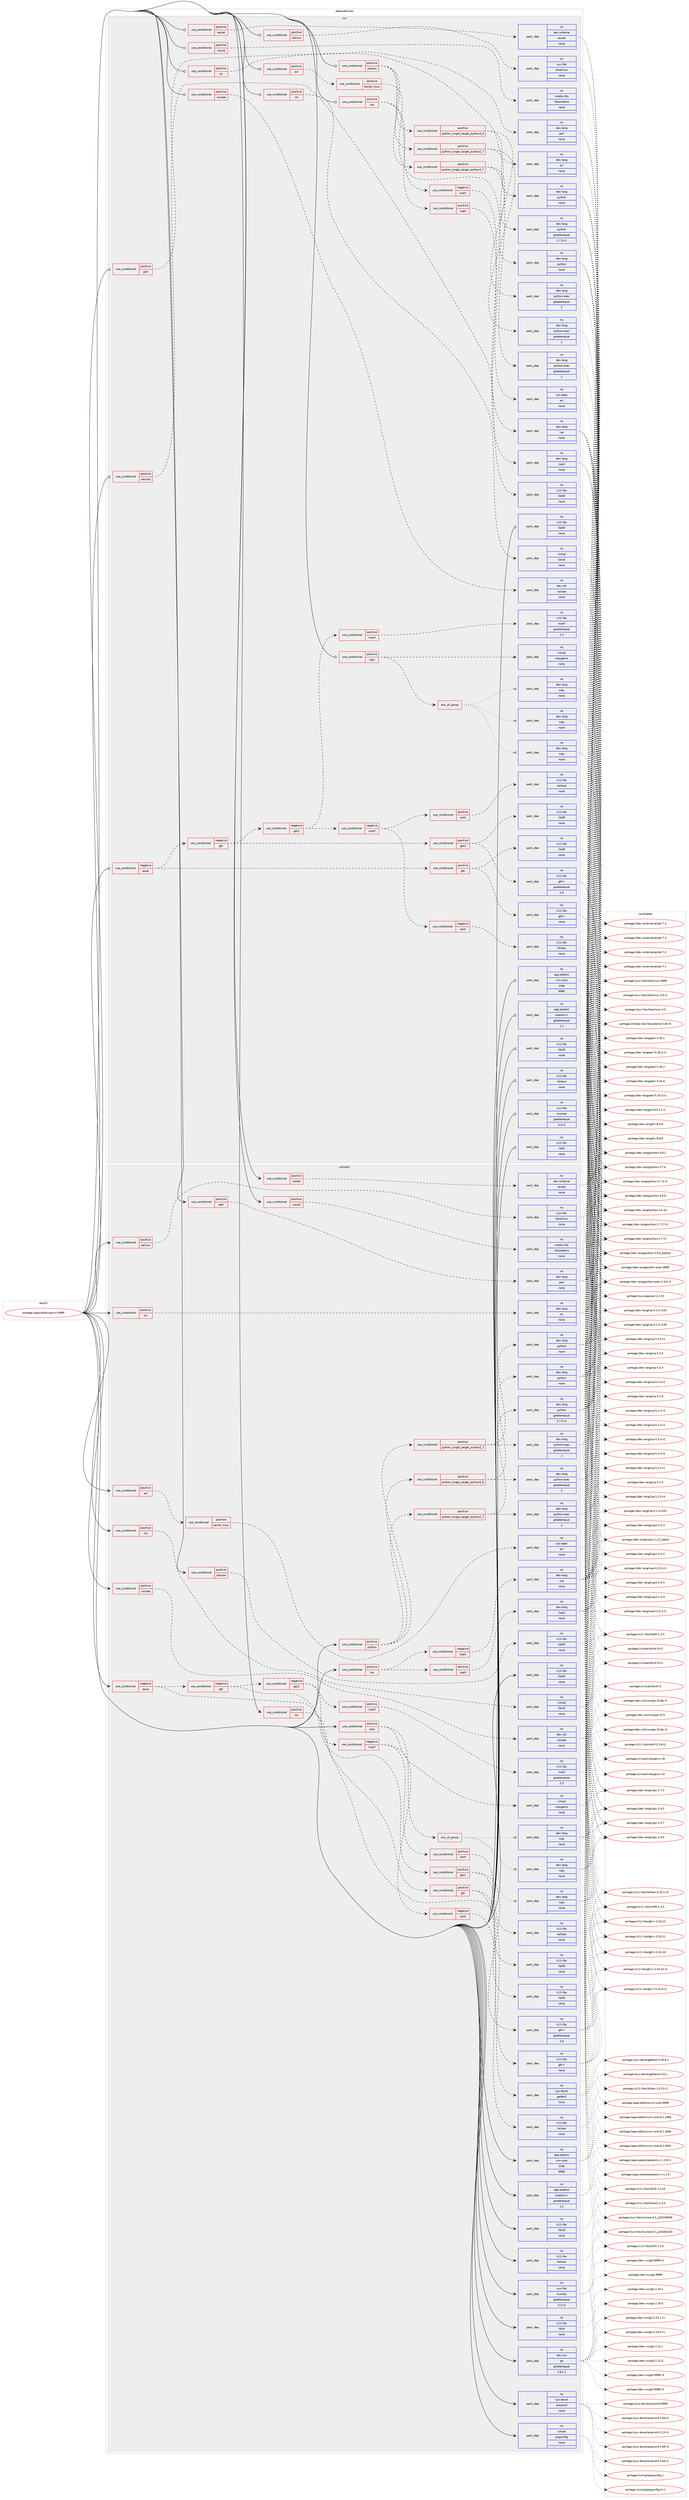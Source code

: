 digraph prolog {

# *************
# Graph options
# *************

newrank=true;
concentrate=true;
compound=true;
graph [rankdir=LR,fontname=Helvetica,fontsize=10,ranksep=1.5];#, ranksep=2.5, nodesep=0.2];
edge  [arrowhead=vee];
node  [fontname=Helvetica,fontsize=10];

# **********
# The ebuild
# **********

subgraph cluster_leftcol {
color=gray;
rank=same;
label=<<i>ebuild</i>>;
id [label="portage://app-editors/gvim-9999", color=red, width=4, href="../app-editors/gvim-9999.svg"];
}

# ****************
# The dependencies
# ****************

subgraph cluster_midcol {
color=gray;
label=<<i>dependencies</i>>;
subgraph cluster_compile {
fillcolor="#eeeeee";
style=filled;
label=<<i>compile</i>>;
subgraph cond149852 {
dependency636611 [label=<<TABLE BORDER="0" CELLBORDER="1" CELLSPACING="0" CELLPADDING="4"><TR><TD ROWSPAN="3" CELLPADDING="10">use_conditional</TD></TR><TR><TD>negative</TD></TR><TR><TD>aqua</TD></TR></TABLE>>, shape=none, color=red];
subgraph cond149853 {
dependency636612 [label=<<TABLE BORDER="0" CELLBORDER="1" CELLSPACING="0" CELLPADDING="4"><TR><TD ROWSPAN="3" CELLPADDING="10">use_conditional</TD></TR><TR><TD>positive</TD></TR><TR><TD>gtk</TD></TR></TABLE>>, shape=none, color=red];
subgraph pack478308 {
dependency636613 [label=<<TABLE BORDER="0" CELLBORDER="1" CELLSPACING="0" CELLPADDING="4" WIDTH="220"><TR><TD ROWSPAN="6" CELLPADDING="30">pack_dep</TD></TR><TR><TD WIDTH="110">no</TD></TR><TR><TD>x11-libs</TD></TR><TR><TD>gtk+</TD></TR><TR><TD>none</TD></TR><TR><TD></TD></TR></TABLE>>, shape=none, color=blue];
}
dependency636612:e -> dependency636613:w [weight=20,style="dashed",arrowhead="vee"];
subgraph pack478309 {
dependency636614 [label=<<TABLE BORDER="0" CELLBORDER="1" CELLSPACING="0" CELLPADDING="4" WIDTH="220"><TR><TD ROWSPAN="6" CELLPADDING="30">pack_dep</TD></TR><TR><TD WIDTH="110">no</TD></TR><TR><TD>x11-libs</TD></TR><TR><TD>libXft</TD></TR><TR><TD>none</TD></TR><TR><TD></TD></TR></TABLE>>, shape=none, color=blue];
}
dependency636612:e -> dependency636614:w [weight=20,style="dashed",arrowhead="vee"];
}
dependency636611:e -> dependency636612:w [weight=20,style="dashed",arrowhead="vee"];
subgraph cond149854 {
dependency636615 [label=<<TABLE BORDER="0" CELLBORDER="1" CELLSPACING="0" CELLPADDING="4"><TR><TD ROWSPAN="3" CELLPADDING="10">use_conditional</TD></TR><TR><TD>negative</TD></TR><TR><TD>gtk</TD></TR></TABLE>>, shape=none, color=red];
subgraph cond149855 {
dependency636616 [label=<<TABLE BORDER="0" CELLBORDER="1" CELLSPACING="0" CELLPADDING="4"><TR><TD ROWSPAN="3" CELLPADDING="10">use_conditional</TD></TR><TR><TD>positive</TD></TR><TR><TD>gtk2</TD></TR></TABLE>>, shape=none, color=red];
subgraph pack478310 {
dependency636617 [label=<<TABLE BORDER="0" CELLBORDER="1" CELLSPACING="0" CELLPADDING="4" WIDTH="220"><TR><TD ROWSPAN="6" CELLPADDING="30">pack_dep</TD></TR><TR><TD WIDTH="110">no</TD></TR><TR><TD>x11-libs</TD></TR><TR><TD>gtk+</TD></TR><TR><TD>greaterequal</TD></TR><TR><TD>2.6</TD></TR></TABLE>>, shape=none, color=blue];
}
dependency636616:e -> dependency636617:w [weight=20,style="dashed",arrowhead="vee"];
subgraph pack478311 {
dependency636618 [label=<<TABLE BORDER="0" CELLBORDER="1" CELLSPACING="0" CELLPADDING="4" WIDTH="220"><TR><TD ROWSPAN="6" CELLPADDING="30">pack_dep</TD></TR><TR><TD WIDTH="110">no</TD></TR><TR><TD>x11-libs</TD></TR><TR><TD>libXft</TD></TR><TR><TD>none</TD></TR><TR><TD></TD></TR></TABLE>>, shape=none, color=blue];
}
dependency636616:e -> dependency636618:w [weight=20,style="dashed",arrowhead="vee"];
}
dependency636615:e -> dependency636616:w [weight=20,style="dashed",arrowhead="vee"];
subgraph cond149856 {
dependency636619 [label=<<TABLE BORDER="0" CELLBORDER="1" CELLSPACING="0" CELLPADDING="4"><TR><TD ROWSPAN="3" CELLPADDING="10">use_conditional</TD></TR><TR><TD>negative</TD></TR><TR><TD>gtk2</TD></TR></TABLE>>, shape=none, color=red];
subgraph cond149857 {
dependency636620 [label=<<TABLE BORDER="0" CELLBORDER="1" CELLSPACING="0" CELLPADDING="4"><TR><TD ROWSPAN="3" CELLPADDING="10">use_conditional</TD></TR><TR><TD>positive</TD></TR><TR><TD>motif</TD></TR></TABLE>>, shape=none, color=red];
subgraph pack478312 {
dependency636621 [label=<<TABLE BORDER="0" CELLBORDER="1" CELLSPACING="0" CELLPADDING="4" WIDTH="220"><TR><TD ROWSPAN="6" CELLPADDING="30">pack_dep</TD></TR><TR><TD WIDTH="110">no</TD></TR><TR><TD>x11-libs</TD></TR><TR><TD>motif</TD></TR><TR><TD>greaterequal</TD></TR><TR><TD>2.3</TD></TR></TABLE>>, shape=none, color=blue];
}
dependency636620:e -> dependency636621:w [weight=20,style="dashed",arrowhead="vee"];
}
dependency636619:e -> dependency636620:w [weight=20,style="dashed",arrowhead="vee"];
subgraph cond149858 {
dependency636622 [label=<<TABLE BORDER="0" CELLBORDER="1" CELLSPACING="0" CELLPADDING="4"><TR><TD ROWSPAN="3" CELLPADDING="10">use_conditional</TD></TR><TR><TD>negative</TD></TR><TR><TD>motif</TD></TR></TABLE>>, shape=none, color=red];
subgraph cond149859 {
dependency636623 [label=<<TABLE BORDER="0" CELLBORDER="1" CELLSPACING="0" CELLPADDING="4"><TR><TD ROWSPAN="3" CELLPADDING="10">use_conditional</TD></TR><TR><TD>positive</TD></TR><TR><TD>neXt</TD></TR></TABLE>>, shape=none, color=red];
subgraph pack478313 {
dependency636624 [label=<<TABLE BORDER="0" CELLBORDER="1" CELLSPACING="0" CELLPADDING="4" WIDTH="220"><TR><TD ROWSPAN="6" CELLPADDING="30">pack_dep</TD></TR><TR><TD WIDTH="110">no</TD></TR><TR><TD>x11-libs</TD></TR><TR><TD>neXtaw</TD></TR><TR><TD>none</TD></TR><TR><TD></TD></TR></TABLE>>, shape=none, color=blue];
}
dependency636623:e -> dependency636624:w [weight=20,style="dashed",arrowhead="vee"];
}
dependency636622:e -> dependency636623:w [weight=20,style="dashed",arrowhead="vee"];
subgraph cond149860 {
dependency636625 [label=<<TABLE BORDER="0" CELLBORDER="1" CELLSPACING="0" CELLPADDING="4"><TR><TD ROWSPAN="3" CELLPADDING="10">use_conditional</TD></TR><TR><TD>negative</TD></TR><TR><TD>neXt</TD></TR></TABLE>>, shape=none, color=red];
subgraph pack478314 {
dependency636626 [label=<<TABLE BORDER="0" CELLBORDER="1" CELLSPACING="0" CELLPADDING="4" WIDTH="220"><TR><TD ROWSPAN="6" CELLPADDING="30">pack_dep</TD></TR><TR><TD WIDTH="110">no</TD></TR><TR><TD>x11-libs</TD></TR><TR><TD>libXaw</TD></TR><TR><TD>none</TD></TR><TR><TD></TD></TR></TABLE>>, shape=none, color=blue];
}
dependency636625:e -> dependency636626:w [weight=20,style="dashed",arrowhead="vee"];
}
dependency636622:e -> dependency636625:w [weight=20,style="dashed",arrowhead="vee"];
}
dependency636619:e -> dependency636622:w [weight=20,style="dashed",arrowhead="vee"];
}
dependency636615:e -> dependency636619:w [weight=20,style="dashed",arrowhead="vee"];
}
dependency636611:e -> dependency636615:w [weight=20,style="dashed",arrowhead="vee"];
}
id:e -> dependency636611:w [weight=20,style="solid",arrowhead="vee"];
subgraph cond149861 {
dependency636627 [label=<<TABLE BORDER="0" CELLBORDER="1" CELLSPACING="0" CELLPADDING="4"><TR><TD ROWSPAN="3" CELLPADDING="10">use_conditional</TD></TR><TR><TD>positive</TD></TR><TR><TD>acl</TD></TR></TABLE>>, shape=none, color=red];
subgraph cond149862 {
dependency636628 [label=<<TABLE BORDER="0" CELLBORDER="1" CELLSPACING="0" CELLPADDING="4"><TR><TD ROWSPAN="3" CELLPADDING="10">use_conditional</TD></TR><TR><TD>positive</TD></TR><TR><TD>kernel_linux</TD></TR></TABLE>>, shape=none, color=red];
subgraph pack478315 {
dependency636629 [label=<<TABLE BORDER="0" CELLBORDER="1" CELLSPACING="0" CELLPADDING="4" WIDTH="220"><TR><TD ROWSPAN="6" CELLPADDING="30">pack_dep</TD></TR><TR><TD WIDTH="110">no</TD></TR><TR><TD>sys-apps</TD></TR><TR><TD>acl</TD></TR><TR><TD>none</TD></TR><TR><TD></TD></TR></TABLE>>, shape=none, color=blue];
}
dependency636628:e -> dependency636629:w [weight=20,style="dashed",arrowhead="vee"];
}
dependency636627:e -> dependency636628:w [weight=20,style="dashed",arrowhead="vee"];
}
id:e -> dependency636627:w [weight=20,style="solid",arrowhead="vee"];
subgraph cond149863 {
dependency636630 [label=<<TABLE BORDER="0" CELLBORDER="1" CELLSPACING="0" CELLPADDING="4"><TR><TD ROWSPAN="3" CELLPADDING="10">use_conditional</TD></TR><TR><TD>positive</TD></TR><TR><TD>cscope</TD></TR></TABLE>>, shape=none, color=red];
subgraph pack478316 {
dependency636631 [label=<<TABLE BORDER="0" CELLBORDER="1" CELLSPACING="0" CELLPADDING="4" WIDTH="220"><TR><TD ROWSPAN="6" CELLPADDING="30">pack_dep</TD></TR><TR><TD WIDTH="110">no</TD></TR><TR><TD>dev-util</TD></TR><TR><TD>cscope</TD></TR><TR><TD>none</TD></TR><TR><TD></TD></TR></TABLE>>, shape=none, color=blue];
}
dependency636630:e -> dependency636631:w [weight=20,style="dashed",arrowhead="vee"];
}
id:e -> dependency636630:w [weight=20,style="solid",arrowhead="vee"];
subgraph cond149864 {
dependency636632 [label=<<TABLE BORDER="0" CELLBORDER="1" CELLSPACING="0" CELLPADDING="4"><TR><TD ROWSPAN="3" CELLPADDING="10">use_conditional</TD></TR><TR><TD>positive</TD></TR><TR><TD>lua</TD></TR></TABLE>>, shape=none, color=red];
subgraph cond149865 {
dependency636633 [label=<<TABLE BORDER="0" CELLBORDER="1" CELLSPACING="0" CELLPADDING="4"><TR><TD ROWSPAN="3" CELLPADDING="10">use_conditional</TD></TR><TR><TD>positive</TD></TR><TR><TD>luajit</TD></TR></TABLE>>, shape=none, color=red];
subgraph pack478317 {
dependency636634 [label=<<TABLE BORDER="0" CELLBORDER="1" CELLSPACING="0" CELLPADDING="4" WIDTH="220"><TR><TD ROWSPAN="6" CELLPADDING="30">pack_dep</TD></TR><TR><TD WIDTH="110">no</TD></TR><TR><TD>dev-lang</TD></TR><TR><TD>luajit</TD></TR><TR><TD>none</TD></TR><TR><TD></TD></TR></TABLE>>, shape=none, color=blue];
}
dependency636633:e -> dependency636634:w [weight=20,style="dashed",arrowhead="vee"];
}
dependency636632:e -> dependency636633:w [weight=20,style="dashed",arrowhead="vee"];
subgraph cond149866 {
dependency636635 [label=<<TABLE BORDER="0" CELLBORDER="1" CELLSPACING="0" CELLPADDING="4"><TR><TD ROWSPAN="3" CELLPADDING="10">use_conditional</TD></TR><TR><TD>negative</TD></TR><TR><TD>luajit</TD></TR></TABLE>>, shape=none, color=red];
subgraph pack478318 {
dependency636636 [label=<<TABLE BORDER="0" CELLBORDER="1" CELLSPACING="0" CELLPADDING="4" WIDTH="220"><TR><TD ROWSPAN="6" CELLPADDING="30">pack_dep</TD></TR><TR><TD WIDTH="110">no</TD></TR><TR><TD>dev-lang</TD></TR><TR><TD>lua</TD></TR><TR><TD>none</TD></TR><TR><TD></TD></TR></TABLE>>, shape=none, color=blue];
}
dependency636635:e -> dependency636636:w [weight=20,style="dashed",arrowhead="vee"];
}
dependency636632:e -> dependency636635:w [weight=20,style="dashed",arrowhead="vee"];
}
id:e -> dependency636632:w [weight=20,style="solid",arrowhead="vee"];
subgraph cond149867 {
dependency636637 [label=<<TABLE BORDER="0" CELLBORDER="1" CELLSPACING="0" CELLPADDING="4"><TR><TD ROWSPAN="3" CELLPADDING="10">use_conditional</TD></TR><TR><TD>positive</TD></TR><TR><TD>nls</TD></TR></TABLE>>, shape=none, color=red];
subgraph pack478319 {
dependency636638 [label=<<TABLE BORDER="0" CELLBORDER="1" CELLSPACING="0" CELLPADDING="4" WIDTH="220"><TR><TD ROWSPAN="6" CELLPADDING="30">pack_dep</TD></TR><TR><TD WIDTH="110">no</TD></TR><TR><TD>sys-devel</TD></TR><TR><TD>gettext</TD></TR><TR><TD>none</TD></TR><TR><TD></TD></TR></TABLE>>, shape=none, color=blue];
}
dependency636637:e -> dependency636638:w [weight=20,style="dashed",arrowhead="vee"];
}
id:e -> dependency636637:w [weight=20,style="solid",arrowhead="vee"];
subgraph cond149868 {
dependency636639 [label=<<TABLE BORDER="0" CELLBORDER="1" CELLSPACING="0" CELLPADDING="4"><TR><TD ROWSPAN="3" CELLPADDING="10">use_conditional</TD></TR><TR><TD>positive</TD></TR><TR><TD>nls</TD></TR></TABLE>>, shape=none, color=red];
subgraph pack478320 {
dependency636640 [label=<<TABLE BORDER="0" CELLBORDER="1" CELLSPACING="0" CELLPADDING="4" WIDTH="220"><TR><TD ROWSPAN="6" CELLPADDING="30">pack_dep</TD></TR><TR><TD WIDTH="110">no</TD></TR><TR><TD>virtual</TD></TR><TR><TD>libintl</TD></TR><TR><TD>none</TD></TR><TR><TD></TD></TR></TABLE>>, shape=none, color=blue];
}
dependency636639:e -> dependency636640:w [weight=20,style="dashed",arrowhead="vee"];
}
id:e -> dependency636639:w [weight=20,style="solid",arrowhead="vee"];
subgraph cond149869 {
dependency636641 [label=<<TABLE BORDER="0" CELLBORDER="1" CELLSPACING="0" CELLPADDING="4"><TR><TD ROWSPAN="3" CELLPADDING="10">use_conditional</TD></TR><TR><TD>positive</TD></TR><TR><TD>perl</TD></TR></TABLE>>, shape=none, color=red];
subgraph pack478321 {
dependency636642 [label=<<TABLE BORDER="0" CELLBORDER="1" CELLSPACING="0" CELLPADDING="4" WIDTH="220"><TR><TD ROWSPAN="6" CELLPADDING="30">pack_dep</TD></TR><TR><TD WIDTH="110">no</TD></TR><TR><TD>dev-lang</TD></TR><TR><TD>perl</TD></TR><TR><TD>none</TD></TR><TR><TD></TD></TR></TABLE>>, shape=none, color=blue];
}
dependency636641:e -> dependency636642:w [weight=20,style="dashed",arrowhead="vee"];
}
id:e -> dependency636641:w [weight=20,style="solid",arrowhead="vee"];
subgraph cond149870 {
dependency636643 [label=<<TABLE BORDER="0" CELLBORDER="1" CELLSPACING="0" CELLPADDING="4"><TR><TD ROWSPAN="3" CELLPADDING="10">use_conditional</TD></TR><TR><TD>positive</TD></TR><TR><TD>python</TD></TR></TABLE>>, shape=none, color=red];
subgraph cond149871 {
dependency636644 [label=<<TABLE BORDER="0" CELLBORDER="1" CELLSPACING="0" CELLPADDING="4"><TR><TD ROWSPAN="3" CELLPADDING="10">use_conditional</TD></TR><TR><TD>positive</TD></TR><TR><TD>python_single_target_python2_7</TD></TR></TABLE>>, shape=none, color=red];
subgraph pack478322 {
dependency636645 [label=<<TABLE BORDER="0" CELLBORDER="1" CELLSPACING="0" CELLPADDING="4" WIDTH="220"><TR><TD ROWSPAN="6" CELLPADDING="30">pack_dep</TD></TR><TR><TD WIDTH="110">no</TD></TR><TR><TD>dev-lang</TD></TR><TR><TD>python</TD></TR><TR><TD>greaterequal</TD></TR><TR><TD>2.7.5-r2</TD></TR></TABLE>>, shape=none, color=blue];
}
dependency636644:e -> dependency636645:w [weight=20,style="dashed",arrowhead="vee"];
subgraph pack478323 {
dependency636646 [label=<<TABLE BORDER="0" CELLBORDER="1" CELLSPACING="0" CELLPADDING="4" WIDTH="220"><TR><TD ROWSPAN="6" CELLPADDING="30">pack_dep</TD></TR><TR><TD WIDTH="110">no</TD></TR><TR><TD>dev-lang</TD></TR><TR><TD>python-exec</TD></TR><TR><TD>greaterequal</TD></TR><TR><TD>2</TD></TR></TABLE>>, shape=none, color=blue];
}
dependency636644:e -> dependency636646:w [weight=20,style="dashed",arrowhead="vee"];
}
dependency636643:e -> dependency636644:w [weight=20,style="dashed",arrowhead="vee"];
subgraph cond149872 {
dependency636647 [label=<<TABLE BORDER="0" CELLBORDER="1" CELLSPACING="0" CELLPADDING="4"><TR><TD ROWSPAN="3" CELLPADDING="10">use_conditional</TD></TR><TR><TD>positive</TD></TR><TR><TD>python_single_target_python3_6</TD></TR></TABLE>>, shape=none, color=red];
subgraph pack478324 {
dependency636648 [label=<<TABLE BORDER="0" CELLBORDER="1" CELLSPACING="0" CELLPADDING="4" WIDTH="220"><TR><TD ROWSPAN="6" CELLPADDING="30">pack_dep</TD></TR><TR><TD WIDTH="110">no</TD></TR><TR><TD>dev-lang</TD></TR><TR><TD>python</TD></TR><TR><TD>none</TD></TR><TR><TD></TD></TR></TABLE>>, shape=none, color=blue];
}
dependency636647:e -> dependency636648:w [weight=20,style="dashed",arrowhead="vee"];
subgraph pack478325 {
dependency636649 [label=<<TABLE BORDER="0" CELLBORDER="1" CELLSPACING="0" CELLPADDING="4" WIDTH="220"><TR><TD ROWSPAN="6" CELLPADDING="30">pack_dep</TD></TR><TR><TD WIDTH="110">no</TD></TR><TR><TD>dev-lang</TD></TR><TR><TD>python-exec</TD></TR><TR><TD>greaterequal</TD></TR><TR><TD>2</TD></TR></TABLE>>, shape=none, color=blue];
}
dependency636647:e -> dependency636649:w [weight=20,style="dashed",arrowhead="vee"];
}
dependency636643:e -> dependency636647:w [weight=20,style="dashed",arrowhead="vee"];
subgraph cond149873 {
dependency636650 [label=<<TABLE BORDER="0" CELLBORDER="1" CELLSPACING="0" CELLPADDING="4"><TR><TD ROWSPAN="3" CELLPADDING="10">use_conditional</TD></TR><TR><TD>positive</TD></TR><TR><TD>python_single_target_python3_7</TD></TR></TABLE>>, shape=none, color=red];
subgraph pack478326 {
dependency636651 [label=<<TABLE BORDER="0" CELLBORDER="1" CELLSPACING="0" CELLPADDING="4" WIDTH="220"><TR><TD ROWSPAN="6" CELLPADDING="30">pack_dep</TD></TR><TR><TD WIDTH="110">no</TD></TR><TR><TD>dev-lang</TD></TR><TR><TD>python</TD></TR><TR><TD>none</TD></TR><TR><TD></TD></TR></TABLE>>, shape=none, color=blue];
}
dependency636650:e -> dependency636651:w [weight=20,style="dashed",arrowhead="vee"];
subgraph pack478327 {
dependency636652 [label=<<TABLE BORDER="0" CELLBORDER="1" CELLSPACING="0" CELLPADDING="4" WIDTH="220"><TR><TD ROWSPAN="6" CELLPADDING="30">pack_dep</TD></TR><TR><TD WIDTH="110">no</TD></TR><TR><TD>dev-lang</TD></TR><TR><TD>python-exec</TD></TR><TR><TD>greaterequal</TD></TR><TR><TD>2</TD></TR></TABLE>>, shape=none, color=blue];
}
dependency636650:e -> dependency636652:w [weight=20,style="dashed",arrowhead="vee"];
}
dependency636643:e -> dependency636650:w [weight=20,style="dashed",arrowhead="vee"];
}
id:e -> dependency636643:w [weight=20,style="solid",arrowhead="vee"];
subgraph cond149874 {
dependency636653 [label=<<TABLE BORDER="0" CELLBORDER="1" CELLSPACING="0" CELLPADDING="4"><TR><TD ROWSPAN="3" CELLPADDING="10">use_conditional</TD></TR><TR><TD>positive</TD></TR><TR><TD>racket</TD></TR></TABLE>>, shape=none, color=red];
subgraph pack478328 {
dependency636654 [label=<<TABLE BORDER="0" CELLBORDER="1" CELLSPACING="0" CELLPADDING="4" WIDTH="220"><TR><TD ROWSPAN="6" CELLPADDING="30">pack_dep</TD></TR><TR><TD WIDTH="110">no</TD></TR><TR><TD>dev-scheme</TD></TR><TR><TD>racket</TD></TR><TR><TD>none</TD></TR><TR><TD></TD></TR></TABLE>>, shape=none, color=blue];
}
dependency636653:e -> dependency636654:w [weight=20,style="dashed",arrowhead="vee"];
}
id:e -> dependency636653:w [weight=20,style="solid",arrowhead="vee"];
subgraph cond149875 {
dependency636655 [label=<<TABLE BORDER="0" CELLBORDER="1" CELLSPACING="0" CELLPADDING="4"><TR><TD ROWSPAN="3" CELLPADDING="10">use_conditional</TD></TR><TR><TD>positive</TD></TR><TR><TD>ruby</TD></TR></TABLE>>, shape=none, color=red];
subgraph any8162 {
dependency636656 [label=<<TABLE BORDER="0" CELLBORDER="1" CELLSPACING="0" CELLPADDING="4"><TR><TD CELLPADDING="10">any_of_group</TD></TR></TABLE>>, shape=none, color=red];subgraph pack478329 {
dependency636657 [label=<<TABLE BORDER="0" CELLBORDER="1" CELLSPACING="0" CELLPADDING="4" WIDTH="220"><TR><TD ROWSPAN="6" CELLPADDING="30">pack_dep</TD></TR><TR><TD WIDTH="110">no</TD></TR><TR><TD>dev-lang</TD></TR><TR><TD>ruby</TD></TR><TR><TD>none</TD></TR><TR><TD></TD></TR></TABLE>>, shape=none, color=blue];
}
dependency636656:e -> dependency636657:w [weight=20,style="dotted",arrowhead="oinv"];
subgraph pack478330 {
dependency636658 [label=<<TABLE BORDER="0" CELLBORDER="1" CELLSPACING="0" CELLPADDING="4" WIDTH="220"><TR><TD ROWSPAN="6" CELLPADDING="30">pack_dep</TD></TR><TR><TD WIDTH="110">no</TD></TR><TR><TD>dev-lang</TD></TR><TR><TD>ruby</TD></TR><TR><TD>none</TD></TR><TR><TD></TD></TR></TABLE>>, shape=none, color=blue];
}
dependency636656:e -> dependency636658:w [weight=20,style="dotted",arrowhead="oinv"];
subgraph pack478331 {
dependency636659 [label=<<TABLE BORDER="0" CELLBORDER="1" CELLSPACING="0" CELLPADDING="4" WIDTH="220"><TR><TD ROWSPAN="6" CELLPADDING="30">pack_dep</TD></TR><TR><TD WIDTH="110">no</TD></TR><TR><TD>dev-lang</TD></TR><TR><TD>ruby</TD></TR><TR><TD>none</TD></TR><TR><TD></TD></TR></TABLE>>, shape=none, color=blue];
}
dependency636656:e -> dependency636659:w [weight=20,style="dotted",arrowhead="oinv"];
}
dependency636655:e -> dependency636656:w [weight=20,style="dashed",arrowhead="vee"];
subgraph pack478332 {
dependency636660 [label=<<TABLE BORDER="0" CELLBORDER="1" CELLSPACING="0" CELLPADDING="4" WIDTH="220"><TR><TD ROWSPAN="6" CELLPADDING="30">pack_dep</TD></TR><TR><TD WIDTH="110">no</TD></TR><TR><TD>virtual</TD></TR><TR><TD>rubygems</TD></TR><TR><TD>none</TD></TR><TR><TD></TD></TR></TABLE>>, shape=none, color=blue];
}
dependency636655:e -> dependency636660:w [weight=20,style="dashed",arrowhead="vee"];
}
id:e -> dependency636655:w [weight=20,style="solid",arrowhead="vee"];
subgraph cond149876 {
dependency636661 [label=<<TABLE BORDER="0" CELLBORDER="1" CELLSPACING="0" CELLPADDING="4"><TR><TD ROWSPAN="3" CELLPADDING="10">use_conditional</TD></TR><TR><TD>positive</TD></TR><TR><TD>selinux</TD></TR></TABLE>>, shape=none, color=red];
subgraph pack478333 {
dependency636662 [label=<<TABLE BORDER="0" CELLBORDER="1" CELLSPACING="0" CELLPADDING="4" WIDTH="220"><TR><TD ROWSPAN="6" CELLPADDING="30">pack_dep</TD></TR><TR><TD WIDTH="110">no</TD></TR><TR><TD>sys-libs</TD></TR><TR><TD>libselinux</TD></TR><TR><TD>none</TD></TR><TR><TD></TD></TR></TABLE>>, shape=none, color=blue];
}
dependency636661:e -> dependency636662:w [weight=20,style="dashed",arrowhead="vee"];
}
id:e -> dependency636661:w [weight=20,style="solid",arrowhead="vee"];
subgraph cond149877 {
dependency636663 [label=<<TABLE BORDER="0" CELLBORDER="1" CELLSPACING="0" CELLPADDING="4"><TR><TD ROWSPAN="3" CELLPADDING="10">use_conditional</TD></TR><TR><TD>positive</TD></TR><TR><TD>session</TD></TR></TABLE>>, shape=none, color=red];
subgraph pack478334 {
dependency636664 [label=<<TABLE BORDER="0" CELLBORDER="1" CELLSPACING="0" CELLPADDING="4" WIDTH="220"><TR><TD ROWSPAN="6" CELLPADDING="30">pack_dep</TD></TR><TR><TD WIDTH="110">no</TD></TR><TR><TD>x11-libs</TD></TR><TR><TD>libSM</TD></TR><TR><TD>none</TD></TR><TR><TD></TD></TR></TABLE>>, shape=none, color=blue];
}
dependency636663:e -> dependency636664:w [weight=20,style="dashed",arrowhead="vee"];
}
id:e -> dependency636663:w [weight=20,style="solid",arrowhead="vee"];
subgraph cond149878 {
dependency636665 [label=<<TABLE BORDER="0" CELLBORDER="1" CELLSPACING="0" CELLPADDING="4"><TR><TD ROWSPAN="3" CELLPADDING="10">use_conditional</TD></TR><TR><TD>positive</TD></TR><TR><TD>sound</TD></TR></TABLE>>, shape=none, color=red];
subgraph pack478335 {
dependency636666 [label=<<TABLE BORDER="0" CELLBORDER="1" CELLSPACING="0" CELLPADDING="4" WIDTH="220"><TR><TD ROWSPAN="6" CELLPADDING="30">pack_dep</TD></TR><TR><TD WIDTH="110">no</TD></TR><TR><TD>media-libs</TD></TR><TR><TD>libcanberra</TD></TR><TR><TD>none</TD></TR><TR><TD></TD></TR></TABLE>>, shape=none, color=blue];
}
dependency636665:e -> dependency636666:w [weight=20,style="dashed",arrowhead="vee"];
}
id:e -> dependency636665:w [weight=20,style="solid",arrowhead="vee"];
subgraph cond149879 {
dependency636667 [label=<<TABLE BORDER="0" CELLBORDER="1" CELLSPACING="0" CELLPADDING="4"><TR><TD ROWSPAN="3" CELLPADDING="10">use_conditional</TD></TR><TR><TD>positive</TD></TR><TR><TD>tcl</TD></TR></TABLE>>, shape=none, color=red];
subgraph pack478336 {
dependency636668 [label=<<TABLE BORDER="0" CELLBORDER="1" CELLSPACING="0" CELLPADDING="4" WIDTH="220"><TR><TD ROWSPAN="6" CELLPADDING="30">pack_dep</TD></TR><TR><TD WIDTH="110">no</TD></TR><TR><TD>dev-lang</TD></TR><TR><TD>tcl</TD></TR><TR><TD>none</TD></TR><TR><TD></TD></TR></TABLE>>, shape=none, color=blue];
}
dependency636667:e -> dependency636668:w [weight=20,style="dashed",arrowhead="vee"];
}
id:e -> dependency636667:w [weight=20,style="solid",arrowhead="vee"];
subgraph pack478337 {
dependency636669 [label=<<TABLE BORDER="0" CELLBORDER="1" CELLSPACING="0" CELLPADDING="4" WIDTH="220"><TR><TD ROWSPAN="6" CELLPADDING="30">pack_dep</TD></TR><TR><TD WIDTH="110">no</TD></TR><TR><TD>app-editors</TD></TR><TR><TD>vim-core</TD></TR><TR><TD>tilde</TD></TR><TR><TD>9999</TD></TR></TABLE>>, shape=none, color=blue];
}
id:e -> dependency636669:w [weight=20,style="solid",arrowhead="vee"];
subgraph pack478338 {
dependency636670 [label=<<TABLE BORDER="0" CELLBORDER="1" CELLSPACING="0" CELLPADDING="4" WIDTH="220"><TR><TD ROWSPAN="6" CELLPADDING="30">pack_dep</TD></TR><TR><TD WIDTH="110">no</TD></TR><TR><TD>app-eselect</TD></TR><TR><TD>eselect-vi</TD></TR><TR><TD>greaterequal</TD></TR><TR><TD>1.1</TD></TR></TABLE>>, shape=none, color=blue];
}
id:e -> dependency636670:w [weight=20,style="solid",arrowhead="vee"];
subgraph pack478339 {
dependency636671 [label=<<TABLE BORDER="0" CELLBORDER="1" CELLSPACING="0" CELLPADDING="4" WIDTH="220"><TR><TD ROWSPAN="6" CELLPADDING="30">pack_dep</TD></TR><TR><TD WIDTH="110">no</TD></TR><TR><TD>dev-vcs</TD></TR><TR><TD>git</TD></TR><TR><TD>greaterequal</TD></TR><TR><TD>1.8.2.1</TD></TR></TABLE>>, shape=none, color=blue];
}
id:e -> dependency636671:w [weight=20,style="solid",arrowhead="vee"];
subgraph pack478340 {
dependency636672 [label=<<TABLE BORDER="0" CELLBORDER="1" CELLSPACING="0" CELLPADDING="4" WIDTH="220"><TR><TD ROWSPAN="6" CELLPADDING="30">pack_dep</TD></TR><TR><TD WIDTH="110">no</TD></TR><TR><TD>sys-devel</TD></TR><TR><TD>autoconf</TD></TR><TR><TD>none</TD></TR><TR><TD></TD></TR></TABLE>>, shape=none, color=blue];
}
id:e -> dependency636672:w [weight=20,style="solid",arrowhead="vee"];
subgraph pack478341 {
dependency636673 [label=<<TABLE BORDER="0" CELLBORDER="1" CELLSPACING="0" CELLPADDING="4" WIDTH="220"><TR><TD ROWSPAN="6" CELLPADDING="30">pack_dep</TD></TR><TR><TD WIDTH="110">no</TD></TR><TR><TD>sys-libs</TD></TR><TR><TD>ncurses</TD></TR><TR><TD>greaterequal</TD></TR><TR><TD>5.2-r2</TD></TR></TABLE>>, shape=none, color=blue];
}
id:e -> dependency636673:w [weight=20,style="solid",arrowhead="vee"];
subgraph pack478342 {
dependency636674 [label=<<TABLE BORDER="0" CELLBORDER="1" CELLSPACING="0" CELLPADDING="4" WIDTH="220"><TR><TD ROWSPAN="6" CELLPADDING="30">pack_dep</TD></TR><TR><TD WIDTH="110">no</TD></TR><TR><TD>virtual</TD></TR><TR><TD>pkgconfig</TD></TR><TR><TD>none</TD></TR><TR><TD></TD></TR></TABLE>>, shape=none, color=blue];
}
id:e -> dependency636674:w [weight=20,style="solid",arrowhead="vee"];
subgraph pack478343 {
dependency636675 [label=<<TABLE BORDER="0" CELLBORDER="1" CELLSPACING="0" CELLPADDING="4" WIDTH="220"><TR><TD ROWSPAN="6" CELLPADDING="30">pack_dep</TD></TR><TR><TD WIDTH="110">no</TD></TR><TR><TD>x11-libs</TD></TR><TR><TD>libICE</TD></TR><TR><TD>none</TD></TR><TR><TD></TD></TR></TABLE>>, shape=none, color=blue];
}
id:e -> dependency636675:w [weight=20,style="solid",arrowhead="vee"];
subgraph pack478344 {
dependency636676 [label=<<TABLE BORDER="0" CELLBORDER="1" CELLSPACING="0" CELLPADDING="4" WIDTH="220"><TR><TD ROWSPAN="6" CELLPADDING="30">pack_dep</TD></TR><TR><TD WIDTH="110">no</TD></TR><TR><TD>x11-libs</TD></TR><TR><TD>libSM</TD></TR><TR><TD>none</TD></TR><TR><TD></TD></TR></TABLE>>, shape=none, color=blue];
}
id:e -> dependency636676:w [weight=20,style="solid",arrowhead="vee"];
subgraph pack478345 {
dependency636677 [label=<<TABLE BORDER="0" CELLBORDER="1" CELLSPACING="0" CELLPADDING="4" WIDTH="220"><TR><TD ROWSPAN="6" CELLPADDING="30">pack_dep</TD></TR><TR><TD WIDTH="110">no</TD></TR><TR><TD>x11-libs</TD></TR><TR><TD>libXext</TD></TR><TR><TD>none</TD></TR><TR><TD></TD></TR></TABLE>>, shape=none, color=blue];
}
id:e -> dependency636677:w [weight=20,style="solid",arrowhead="vee"];
subgraph pack478346 {
dependency636678 [label=<<TABLE BORDER="0" CELLBORDER="1" CELLSPACING="0" CELLPADDING="4" WIDTH="220"><TR><TD ROWSPAN="6" CELLPADDING="30">pack_dep</TD></TR><TR><TD WIDTH="110">no</TD></TR><TR><TD>x11-libs</TD></TR><TR><TD>libXt</TD></TR><TR><TD>none</TD></TR><TR><TD></TD></TR></TABLE>>, shape=none, color=blue];
}
id:e -> dependency636678:w [weight=20,style="solid",arrowhead="vee"];
}
subgraph cluster_compileandrun {
fillcolor="#eeeeee";
style=filled;
label=<<i>compile and run</i>>;
}
subgraph cluster_run {
fillcolor="#eeeeee";
style=filled;
label=<<i>run</i>>;
subgraph cond149880 {
dependency636679 [label=<<TABLE BORDER="0" CELLBORDER="1" CELLSPACING="0" CELLPADDING="4"><TR><TD ROWSPAN="3" CELLPADDING="10">use_conditional</TD></TR><TR><TD>negative</TD></TR><TR><TD>aqua</TD></TR></TABLE>>, shape=none, color=red];
subgraph cond149881 {
dependency636680 [label=<<TABLE BORDER="0" CELLBORDER="1" CELLSPACING="0" CELLPADDING="4"><TR><TD ROWSPAN="3" CELLPADDING="10">use_conditional</TD></TR><TR><TD>positive</TD></TR><TR><TD>gtk</TD></TR></TABLE>>, shape=none, color=red];
subgraph pack478347 {
dependency636681 [label=<<TABLE BORDER="0" CELLBORDER="1" CELLSPACING="0" CELLPADDING="4" WIDTH="220"><TR><TD ROWSPAN="6" CELLPADDING="30">pack_dep</TD></TR><TR><TD WIDTH="110">no</TD></TR><TR><TD>x11-libs</TD></TR><TR><TD>gtk+</TD></TR><TR><TD>none</TD></TR><TR><TD></TD></TR></TABLE>>, shape=none, color=blue];
}
dependency636680:e -> dependency636681:w [weight=20,style="dashed",arrowhead="vee"];
subgraph pack478348 {
dependency636682 [label=<<TABLE BORDER="0" CELLBORDER="1" CELLSPACING="0" CELLPADDING="4" WIDTH="220"><TR><TD ROWSPAN="6" CELLPADDING="30">pack_dep</TD></TR><TR><TD WIDTH="110">no</TD></TR><TR><TD>x11-libs</TD></TR><TR><TD>libXft</TD></TR><TR><TD>none</TD></TR><TR><TD></TD></TR></TABLE>>, shape=none, color=blue];
}
dependency636680:e -> dependency636682:w [weight=20,style="dashed",arrowhead="vee"];
}
dependency636679:e -> dependency636680:w [weight=20,style="dashed",arrowhead="vee"];
subgraph cond149882 {
dependency636683 [label=<<TABLE BORDER="0" CELLBORDER="1" CELLSPACING="0" CELLPADDING="4"><TR><TD ROWSPAN="3" CELLPADDING="10">use_conditional</TD></TR><TR><TD>negative</TD></TR><TR><TD>gtk</TD></TR></TABLE>>, shape=none, color=red];
subgraph cond149883 {
dependency636684 [label=<<TABLE BORDER="0" CELLBORDER="1" CELLSPACING="0" CELLPADDING="4"><TR><TD ROWSPAN="3" CELLPADDING="10">use_conditional</TD></TR><TR><TD>positive</TD></TR><TR><TD>gtk2</TD></TR></TABLE>>, shape=none, color=red];
subgraph pack478349 {
dependency636685 [label=<<TABLE BORDER="0" CELLBORDER="1" CELLSPACING="0" CELLPADDING="4" WIDTH="220"><TR><TD ROWSPAN="6" CELLPADDING="30">pack_dep</TD></TR><TR><TD WIDTH="110">no</TD></TR><TR><TD>x11-libs</TD></TR><TR><TD>gtk+</TD></TR><TR><TD>greaterequal</TD></TR><TR><TD>2.6</TD></TR></TABLE>>, shape=none, color=blue];
}
dependency636684:e -> dependency636685:w [weight=20,style="dashed",arrowhead="vee"];
subgraph pack478350 {
dependency636686 [label=<<TABLE BORDER="0" CELLBORDER="1" CELLSPACING="0" CELLPADDING="4" WIDTH="220"><TR><TD ROWSPAN="6" CELLPADDING="30">pack_dep</TD></TR><TR><TD WIDTH="110">no</TD></TR><TR><TD>x11-libs</TD></TR><TR><TD>libXft</TD></TR><TR><TD>none</TD></TR><TR><TD></TD></TR></TABLE>>, shape=none, color=blue];
}
dependency636684:e -> dependency636686:w [weight=20,style="dashed",arrowhead="vee"];
}
dependency636683:e -> dependency636684:w [weight=20,style="dashed",arrowhead="vee"];
subgraph cond149884 {
dependency636687 [label=<<TABLE BORDER="0" CELLBORDER="1" CELLSPACING="0" CELLPADDING="4"><TR><TD ROWSPAN="3" CELLPADDING="10">use_conditional</TD></TR><TR><TD>negative</TD></TR><TR><TD>gtk2</TD></TR></TABLE>>, shape=none, color=red];
subgraph cond149885 {
dependency636688 [label=<<TABLE BORDER="0" CELLBORDER="1" CELLSPACING="0" CELLPADDING="4"><TR><TD ROWSPAN="3" CELLPADDING="10">use_conditional</TD></TR><TR><TD>positive</TD></TR><TR><TD>motif</TD></TR></TABLE>>, shape=none, color=red];
subgraph pack478351 {
dependency636689 [label=<<TABLE BORDER="0" CELLBORDER="1" CELLSPACING="0" CELLPADDING="4" WIDTH="220"><TR><TD ROWSPAN="6" CELLPADDING="30">pack_dep</TD></TR><TR><TD WIDTH="110">no</TD></TR><TR><TD>x11-libs</TD></TR><TR><TD>motif</TD></TR><TR><TD>greaterequal</TD></TR><TR><TD>2.3</TD></TR></TABLE>>, shape=none, color=blue];
}
dependency636688:e -> dependency636689:w [weight=20,style="dashed",arrowhead="vee"];
}
dependency636687:e -> dependency636688:w [weight=20,style="dashed",arrowhead="vee"];
subgraph cond149886 {
dependency636690 [label=<<TABLE BORDER="0" CELLBORDER="1" CELLSPACING="0" CELLPADDING="4"><TR><TD ROWSPAN="3" CELLPADDING="10">use_conditional</TD></TR><TR><TD>negative</TD></TR><TR><TD>motif</TD></TR></TABLE>>, shape=none, color=red];
subgraph cond149887 {
dependency636691 [label=<<TABLE BORDER="0" CELLBORDER="1" CELLSPACING="0" CELLPADDING="4"><TR><TD ROWSPAN="3" CELLPADDING="10">use_conditional</TD></TR><TR><TD>positive</TD></TR><TR><TD>neXt</TD></TR></TABLE>>, shape=none, color=red];
subgraph pack478352 {
dependency636692 [label=<<TABLE BORDER="0" CELLBORDER="1" CELLSPACING="0" CELLPADDING="4" WIDTH="220"><TR><TD ROWSPAN="6" CELLPADDING="30">pack_dep</TD></TR><TR><TD WIDTH="110">no</TD></TR><TR><TD>x11-libs</TD></TR><TR><TD>neXtaw</TD></TR><TR><TD>none</TD></TR><TR><TD></TD></TR></TABLE>>, shape=none, color=blue];
}
dependency636691:e -> dependency636692:w [weight=20,style="dashed",arrowhead="vee"];
}
dependency636690:e -> dependency636691:w [weight=20,style="dashed",arrowhead="vee"];
subgraph cond149888 {
dependency636693 [label=<<TABLE BORDER="0" CELLBORDER="1" CELLSPACING="0" CELLPADDING="4"><TR><TD ROWSPAN="3" CELLPADDING="10">use_conditional</TD></TR><TR><TD>negative</TD></TR><TR><TD>neXt</TD></TR></TABLE>>, shape=none, color=red];
subgraph pack478353 {
dependency636694 [label=<<TABLE BORDER="0" CELLBORDER="1" CELLSPACING="0" CELLPADDING="4" WIDTH="220"><TR><TD ROWSPAN="6" CELLPADDING="30">pack_dep</TD></TR><TR><TD WIDTH="110">no</TD></TR><TR><TD>x11-libs</TD></TR><TR><TD>libXaw</TD></TR><TR><TD>none</TD></TR><TR><TD></TD></TR></TABLE>>, shape=none, color=blue];
}
dependency636693:e -> dependency636694:w [weight=20,style="dashed",arrowhead="vee"];
}
dependency636690:e -> dependency636693:w [weight=20,style="dashed",arrowhead="vee"];
}
dependency636687:e -> dependency636690:w [weight=20,style="dashed",arrowhead="vee"];
}
dependency636683:e -> dependency636687:w [weight=20,style="dashed",arrowhead="vee"];
}
dependency636679:e -> dependency636683:w [weight=20,style="dashed",arrowhead="vee"];
}
id:e -> dependency636679:w [weight=20,style="solid",arrowhead="odot"];
subgraph cond149889 {
dependency636695 [label=<<TABLE BORDER="0" CELLBORDER="1" CELLSPACING="0" CELLPADDING="4"><TR><TD ROWSPAN="3" CELLPADDING="10">use_conditional</TD></TR><TR><TD>positive</TD></TR><TR><TD>acl</TD></TR></TABLE>>, shape=none, color=red];
subgraph cond149890 {
dependency636696 [label=<<TABLE BORDER="0" CELLBORDER="1" CELLSPACING="0" CELLPADDING="4"><TR><TD ROWSPAN="3" CELLPADDING="10">use_conditional</TD></TR><TR><TD>positive</TD></TR><TR><TD>kernel_linux</TD></TR></TABLE>>, shape=none, color=red];
subgraph pack478354 {
dependency636697 [label=<<TABLE BORDER="0" CELLBORDER="1" CELLSPACING="0" CELLPADDING="4" WIDTH="220"><TR><TD ROWSPAN="6" CELLPADDING="30">pack_dep</TD></TR><TR><TD WIDTH="110">no</TD></TR><TR><TD>sys-apps</TD></TR><TR><TD>acl</TD></TR><TR><TD>none</TD></TR><TR><TD></TD></TR></TABLE>>, shape=none, color=blue];
}
dependency636696:e -> dependency636697:w [weight=20,style="dashed",arrowhead="vee"];
}
dependency636695:e -> dependency636696:w [weight=20,style="dashed",arrowhead="vee"];
}
id:e -> dependency636695:w [weight=20,style="solid",arrowhead="odot"];
subgraph cond149891 {
dependency636698 [label=<<TABLE BORDER="0" CELLBORDER="1" CELLSPACING="0" CELLPADDING="4"><TR><TD ROWSPAN="3" CELLPADDING="10">use_conditional</TD></TR><TR><TD>positive</TD></TR><TR><TD>cscope</TD></TR></TABLE>>, shape=none, color=red];
subgraph pack478355 {
dependency636699 [label=<<TABLE BORDER="0" CELLBORDER="1" CELLSPACING="0" CELLPADDING="4" WIDTH="220"><TR><TD ROWSPAN="6" CELLPADDING="30">pack_dep</TD></TR><TR><TD WIDTH="110">no</TD></TR><TR><TD>dev-util</TD></TR><TR><TD>cscope</TD></TR><TR><TD>none</TD></TR><TR><TD></TD></TR></TABLE>>, shape=none, color=blue];
}
dependency636698:e -> dependency636699:w [weight=20,style="dashed",arrowhead="vee"];
}
id:e -> dependency636698:w [weight=20,style="solid",arrowhead="odot"];
subgraph cond149892 {
dependency636700 [label=<<TABLE BORDER="0" CELLBORDER="1" CELLSPACING="0" CELLPADDING="4"><TR><TD ROWSPAN="3" CELLPADDING="10">use_conditional</TD></TR><TR><TD>positive</TD></TR><TR><TD>lua</TD></TR></TABLE>>, shape=none, color=red];
subgraph cond149893 {
dependency636701 [label=<<TABLE BORDER="0" CELLBORDER="1" CELLSPACING="0" CELLPADDING="4"><TR><TD ROWSPAN="3" CELLPADDING="10">use_conditional</TD></TR><TR><TD>positive</TD></TR><TR><TD>luajit</TD></TR></TABLE>>, shape=none, color=red];
subgraph pack478356 {
dependency636702 [label=<<TABLE BORDER="0" CELLBORDER="1" CELLSPACING="0" CELLPADDING="4" WIDTH="220"><TR><TD ROWSPAN="6" CELLPADDING="30">pack_dep</TD></TR><TR><TD WIDTH="110">no</TD></TR><TR><TD>dev-lang</TD></TR><TR><TD>luajit</TD></TR><TR><TD>none</TD></TR><TR><TD></TD></TR></TABLE>>, shape=none, color=blue];
}
dependency636701:e -> dependency636702:w [weight=20,style="dashed",arrowhead="vee"];
}
dependency636700:e -> dependency636701:w [weight=20,style="dashed",arrowhead="vee"];
subgraph cond149894 {
dependency636703 [label=<<TABLE BORDER="0" CELLBORDER="1" CELLSPACING="0" CELLPADDING="4"><TR><TD ROWSPAN="3" CELLPADDING="10">use_conditional</TD></TR><TR><TD>negative</TD></TR><TR><TD>luajit</TD></TR></TABLE>>, shape=none, color=red];
subgraph pack478357 {
dependency636704 [label=<<TABLE BORDER="0" CELLBORDER="1" CELLSPACING="0" CELLPADDING="4" WIDTH="220"><TR><TD ROWSPAN="6" CELLPADDING="30">pack_dep</TD></TR><TR><TD WIDTH="110">no</TD></TR><TR><TD>dev-lang</TD></TR><TR><TD>lua</TD></TR><TR><TD>none</TD></TR><TR><TD></TD></TR></TABLE>>, shape=none, color=blue];
}
dependency636703:e -> dependency636704:w [weight=20,style="dashed",arrowhead="vee"];
}
dependency636700:e -> dependency636703:w [weight=20,style="dashed",arrowhead="vee"];
}
id:e -> dependency636700:w [weight=20,style="solid",arrowhead="odot"];
subgraph cond149895 {
dependency636705 [label=<<TABLE BORDER="0" CELLBORDER="1" CELLSPACING="0" CELLPADDING="4"><TR><TD ROWSPAN="3" CELLPADDING="10">use_conditional</TD></TR><TR><TD>positive</TD></TR><TR><TD>nls</TD></TR></TABLE>>, shape=none, color=red];
subgraph pack478358 {
dependency636706 [label=<<TABLE BORDER="0" CELLBORDER="1" CELLSPACING="0" CELLPADDING="4" WIDTH="220"><TR><TD ROWSPAN="6" CELLPADDING="30">pack_dep</TD></TR><TR><TD WIDTH="110">no</TD></TR><TR><TD>virtual</TD></TR><TR><TD>libintl</TD></TR><TR><TD>none</TD></TR><TR><TD></TD></TR></TABLE>>, shape=none, color=blue];
}
dependency636705:e -> dependency636706:w [weight=20,style="dashed",arrowhead="vee"];
}
id:e -> dependency636705:w [weight=20,style="solid",arrowhead="odot"];
subgraph cond149896 {
dependency636707 [label=<<TABLE BORDER="0" CELLBORDER="1" CELLSPACING="0" CELLPADDING="4"><TR><TD ROWSPAN="3" CELLPADDING="10">use_conditional</TD></TR><TR><TD>positive</TD></TR><TR><TD>perl</TD></TR></TABLE>>, shape=none, color=red];
subgraph pack478359 {
dependency636708 [label=<<TABLE BORDER="0" CELLBORDER="1" CELLSPACING="0" CELLPADDING="4" WIDTH="220"><TR><TD ROWSPAN="6" CELLPADDING="30">pack_dep</TD></TR><TR><TD WIDTH="110">no</TD></TR><TR><TD>dev-lang</TD></TR><TR><TD>perl</TD></TR><TR><TD>none</TD></TR><TR><TD></TD></TR></TABLE>>, shape=none, color=blue];
}
dependency636707:e -> dependency636708:w [weight=20,style="dashed",arrowhead="vee"];
}
id:e -> dependency636707:w [weight=20,style="solid",arrowhead="odot"];
subgraph cond149897 {
dependency636709 [label=<<TABLE BORDER="0" CELLBORDER="1" CELLSPACING="0" CELLPADDING="4"><TR><TD ROWSPAN="3" CELLPADDING="10">use_conditional</TD></TR><TR><TD>positive</TD></TR><TR><TD>python</TD></TR></TABLE>>, shape=none, color=red];
subgraph cond149898 {
dependency636710 [label=<<TABLE BORDER="0" CELLBORDER="1" CELLSPACING="0" CELLPADDING="4"><TR><TD ROWSPAN="3" CELLPADDING="10">use_conditional</TD></TR><TR><TD>positive</TD></TR><TR><TD>python_single_target_python2_7</TD></TR></TABLE>>, shape=none, color=red];
subgraph pack478360 {
dependency636711 [label=<<TABLE BORDER="0" CELLBORDER="1" CELLSPACING="0" CELLPADDING="4" WIDTH="220"><TR><TD ROWSPAN="6" CELLPADDING="30">pack_dep</TD></TR><TR><TD WIDTH="110">no</TD></TR><TR><TD>dev-lang</TD></TR><TR><TD>python</TD></TR><TR><TD>greaterequal</TD></TR><TR><TD>2.7.5-r2</TD></TR></TABLE>>, shape=none, color=blue];
}
dependency636710:e -> dependency636711:w [weight=20,style="dashed",arrowhead="vee"];
subgraph pack478361 {
dependency636712 [label=<<TABLE BORDER="0" CELLBORDER="1" CELLSPACING="0" CELLPADDING="4" WIDTH="220"><TR><TD ROWSPAN="6" CELLPADDING="30">pack_dep</TD></TR><TR><TD WIDTH="110">no</TD></TR><TR><TD>dev-lang</TD></TR><TR><TD>python-exec</TD></TR><TR><TD>greaterequal</TD></TR><TR><TD>2</TD></TR></TABLE>>, shape=none, color=blue];
}
dependency636710:e -> dependency636712:w [weight=20,style="dashed",arrowhead="vee"];
}
dependency636709:e -> dependency636710:w [weight=20,style="dashed",arrowhead="vee"];
subgraph cond149899 {
dependency636713 [label=<<TABLE BORDER="0" CELLBORDER="1" CELLSPACING="0" CELLPADDING="4"><TR><TD ROWSPAN="3" CELLPADDING="10">use_conditional</TD></TR><TR><TD>positive</TD></TR><TR><TD>python_single_target_python3_6</TD></TR></TABLE>>, shape=none, color=red];
subgraph pack478362 {
dependency636714 [label=<<TABLE BORDER="0" CELLBORDER="1" CELLSPACING="0" CELLPADDING="4" WIDTH="220"><TR><TD ROWSPAN="6" CELLPADDING="30">pack_dep</TD></TR><TR><TD WIDTH="110">no</TD></TR><TR><TD>dev-lang</TD></TR><TR><TD>python</TD></TR><TR><TD>none</TD></TR><TR><TD></TD></TR></TABLE>>, shape=none, color=blue];
}
dependency636713:e -> dependency636714:w [weight=20,style="dashed",arrowhead="vee"];
subgraph pack478363 {
dependency636715 [label=<<TABLE BORDER="0" CELLBORDER="1" CELLSPACING="0" CELLPADDING="4" WIDTH="220"><TR><TD ROWSPAN="6" CELLPADDING="30">pack_dep</TD></TR><TR><TD WIDTH="110">no</TD></TR><TR><TD>dev-lang</TD></TR><TR><TD>python-exec</TD></TR><TR><TD>greaterequal</TD></TR><TR><TD>2</TD></TR></TABLE>>, shape=none, color=blue];
}
dependency636713:e -> dependency636715:w [weight=20,style="dashed",arrowhead="vee"];
}
dependency636709:e -> dependency636713:w [weight=20,style="dashed",arrowhead="vee"];
subgraph cond149900 {
dependency636716 [label=<<TABLE BORDER="0" CELLBORDER="1" CELLSPACING="0" CELLPADDING="4"><TR><TD ROWSPAN="3" CELLPADDING="10">use_conditional</TD></TR><TR><TD>positive</TD></TR><TR><TD>python_single_target_python3_7</TD></TR></TABLE>>, shape=none, color=red];
subgraph pack478364 {
dependency636717 [label=<<TABLE BORDER="0" CELLBORDER="1" CELLSPACING="0" CELLPADDING="4" WIDTH="220"><TR><TD ROWSPAN="6" CELLPADDING="30">pack_dep</TD></TR><TR><TD WIDTH="110">no</TD></TR><TR><TD>dev-lang</TD></TR><TR><TD>python</TD></TR><TR><TD>none</TD></TR><TR><TD></TD></TR></TABLE>>, shape=none, color=blue];
}
dependency636716:e -> dependency636717:w [weight=20,style="dashed",arrowhead="vee"];
subgraph pack478365 {
dependency636718 [label=<<TABLE BORDER="0" CELLBORDER="1" CELLSPACING="0" CELLPADDING="4" WIDTH="220"><TR><TD ROWSPAN="6" CELLPADDING="30">pack_dep</TD></TR><TR><TD WIDTH="110">no</TD></TR><TR><TD>dev-lang</TD></TR><TR><TD>python-exec</TD></TR><TR><TD>greaterequal</TD></TR><TR><TD>2</TD></TR></TABLE>>, shape=none, color=blue];
}
dependency636716:e -> dependency636718:w [weight=20,style="dashed",arrowhead="vee"];
}
dependency636709:e -> dependency636716:w [weight=20,style="dashed",arrowhead="vee"];
}
id:e -> dependency636709:w [weight=20,style="solid",arrowhead="odot"];
subgraph cond149901 {
dependency636719 [label=<<TABLE BORDER="0" CELLBORDER="1" CELLSPACING="0" CELLPADDING="4"><TR><TD ROWSPAN="3" CELLPADDING="10">use_conditional</TD></TR><TR><TD>positive</TD></TR><TR><TD>racket</TD></TR></TABLE>>, shape=none, color=red];
subgraph pack478366 {
dependency636720 [label=<<TABLE BORDER="0" CELLBORDER="1" CELLSPACING="0" CELLPADDING="4" WIDTH="220"><TR><TD ROWSPAN="6" CELLPADDING="30">pack_dep</TD></TR><TR><TD WIDTH="110">no</TD></TR><TR><TD>dev-scheme</TD></TR><TR><TD>racket</TD></TR><TR><TD>none</TD></TR><TR><TD></TD></TR></TABLE>>, shape=none, color=blue];
}
dependency636719:e -> dependency636720:w [weight=20,style="dashed",arrowhead="vee"];
}
id:e -> dependency636719:w [weight=20,style="solid",arrowhead="odot"];
subgraph cond149902 {
dependency636721 [label=<<TABLE BORDER="0" CELLBORDER="1" CELLSPACING="0" CELLPADDING="4"><TR><TD ROWSPAN="3" CELLPADDING="10">use_conditional</TD></TR><TR><TD>positive</TD></TR><TR><TD>ruby</TD></TR></TABLE>>, shape=none, color=red];
subgraph any8163 {
dependency636722 [label=<<TABLE BORDER="0" CELLBORDER="1" CELLSPACING="0" CELLPADDING="4"><TR><TD CELLPADDING="10">any_of_group</TD></TR></TABLE>>, shape=none, color=red];subgraph pack478367 {
dependency636723 [label=<<TABLE BORDER="0" CELLBORDER="1" CELLSPACING="0" CELLPADDING="4" WIDTH="220"><TR><TD ROWSPAN="6" CELLPADDING="30">pack_dep</TD></TR><TR><TD WIDTH="110">no</TD></TR><TR><TD>dev-lang</TD></TR><TR><TD>ruby</TD></TR><TR><TD>none</TD></TR><TR><TD></TD></TR></TABLE>>, shape=none, color=blue];
}
dependency636722:e -> dependency636723:w [weight=20,style="dotted",arrowhead="oinv"];
subgraph pack478368 {
dependency636724 [label=<<TABLE BORDER="0" CELLBORDER="1" CELLSPACING="0" CELLPADDING="4" WIDTH="220"><TR><TD ROWSPAN="6" CELLPADDING="30">pack_dep</TD></TR><TR><TD WIDTH="110">no</TD></TR><TR><TD>dev-lang</TD></TR><TR><TD>ruby</TD></TR><TR><TD>none</TD></TR><TR><TD></TD></TR></TABLE>>, shape=none, color=blue];
}
dependency636722:e -> dependency636724:w [weight=20,style="dotted",arrowhead="oinv"];
subgraph pack478369 {
dependency636725 [label=<<TABLE BORDER="0" CELLBORDER="1" CELLSPACING="0" CELLPADDING="4" WIDTH="220"><TR><TD ROWSPAN="6" CELLPADDING="30">pack_dep</TD></TR><TR><TD WIDTH="110">no</TD></TR><TR><TD>dev-lang</TD></TR><TR><TD>ruby</TD></TR><TR><TD>none</TD></TR><TR><TD></TD></TR></TABLE>>, shape=none, color=blue];
}
dependency636722:e -> dependency636725:w [weight=20,style="dotted",arrowhead="oinv"];
}
dependency636721:e -> dependency636722:w [weight=20,style="dashed",arrowhead="vee"];
subgraph pack478370 {
dependency636726 [label=<<TABLE BORDER="0" CELLBORDER="1" CELLSPACING="0" CELLPADDING="4" WIDTH="220"><TR><TD ROWSPAN="6" CELLPADDING="30">pack_dep</TD></TR><TR><TD WIDTH="110">no</TD></TR><TR><TD>virtual</TD></TR><TR><TD>rubygems</TD></TR><TR><TD>none</TD></TR><TR><TD></TD></TR></TABLE>>, shape=none, color=blue];
}
dependency636721:e -> dependency636726:w [weight=20,style="dashed",arrowhead="vee"];
}
id:e -> dependency636721:w [weight=20,style="solid",arrowhead="odot"];
subgraph cond149903 {
dependency636727 [label=<<TABLE BORDER="0" CELLBORDER="1" CELLSPACING="0" CELLPADDING="4"><TR><TD ROWSPAN="3" CELLPADDING="10">use_conditional</TD></TR><TR><TD>positive</TD></TR><TR><TD>selinux</TD></TR></TABLE>>, shape=none, color=red];
subgraph pack478371 {
dependency636728 [label=<<TABLE BORDER="0" CELLBORDER="1" CELLSPACING="0" CELLPADDING="4" WIDTH="220"><TR><TD ROWSPAN="6" CELLPADDING="30">pack_dep</TD></TR><TR><TD WIDTH="110">no</TD></TR><TR><TD>sys-libs</TD></TR><TR><TD>libselinux</TD></TR><TR><TD>none</TD></TR><TR><TD></TD></TR></TABLE>>, shape=none, color=blue];
}
dependency636727:e -> dependency636728:w [weight=20,style="dashed",arrowhead="vee"];
}
id:e -> dependency636727:w [weight=20,style="solid",arrowhead="odot"];
subgraph cond149904 {
dependency636729 [label=<<TABLE BORDER="0" CELLBORDER="1" CELLSPACING="0" CELLPADDING="4"><TR><TD ROWSPAN="3" CELLPADDING="10">use_conditional</TD></TR><TR><TD>positive</TD></TR><TR><TD>session</TD></TR></TABLE>>, shape=none, color=red];
subgraph pack478372 {
dependency636730 [label=<<TABLE BORDER="0" CELLBORDER="1" CELLSPACING="0" CELLPADDING="4" WIDTH="220"><TR><TD ROWSPAN="6" CELLPADDING="30">pack_dep</TD></TR><TR><TD WIDTH="110">no</TD></TR><TR><TD>x11-libs</TD></TR><TR><TD>libSM</TD></TR><TR><TD>none</TD></TR><TR><TD></TD></TR></TABLE>>, shape=none, color=blue];
}
dependency636729:e -> dependency636730:w [weight=20,style="dashed",arrowhead="vee"];
}
id:e -> dependency636729:w [weight=20,style="solid",arrowhead="odot"];
subgraph cond149905 {
dependency636731 [label=<<TABLE BORDER="0" CELLBORDER="1" CELLSPACING="0" CELLPADDING="4"><TR><TD ROWSPAN="3" CELLPADDING="10">use_conditional</TD></TR><TR><TD>positive</TD></TR><TR><TD>sound</TD></TR></TABLE>>, shape=none, color=red];
subgraph pack478373 {
dependency636732 [label=<<TABLE BORDER="0" CELLBORDER="1" CELLSPACING="0" CELLPADDING="4" WIDTH="220"><TR><TD ROWSPAN="6" CELLPADDING="30">pack_dep</TD></TR><TR><TD WIDTH="110">no</TD></TR><TR><TD>media-libs</TD></TR><TR><TD>libcanberra</TD></TR><TR><TD>none</TD></TR><TR><TD></TD></TR></TABLE>>, shape=none, color=blue];
}
dependency636731:e -> dependency636732:w [weight=20,style="dashed",arrowhead="vee"];
}
id:e -> dependency636731:w [weight=20,style="solid",arrowhead="odot"];
subgraph cond149906 {
dependency636733 [label=<<TABLE BORDER="0" CELLBORDER="1" CELLSPACING="0" CELLPADDING="4"><TR><TD ROWSPAN="3" CELLPADDING="10">use_conditional</TD></TR><TR><TD>positive</TD></TR><TR><TD>tcl</TD></TR></TABLE>>, shape=none, color=red];
subgraph pack478374 {
dependency636734 [label=<<TABLE BORDER="0" CELLBORDER="1" CELLSPACING="0" CELLPADDING="4" WIDTH="220"><TR><TD ROWSPAN="6" CELLPADDING="30">pack_dep</TD></TR><TR><TD WIDTH="110">no</TD></TR><TR><TD>dev-lang</TD></TR><TR><TD>tcl</TD></TR><TR><TD>none</TD></TR><TR><TD></TD></TR></TABLE>>, shape=none, color=blue];
}
dependency636733:e -> dependency636734:w [weight=20,style="dashed",arrowhead="vee"];
}
id:e -> dependency636733:w [weight=20,style="solid",arrowhead="odot"];
subgraph pack478375 {
dependency636735 [label=<<TABLE BORDER="0" CELLBORDER="1" CELLSPACING="0" CELLPADDING="4" WIDTH="220"><TR><TD ROWSPAN="6" CELLPADDING="30">pack_dep</TD></TR><TR><TD WIDTH="110">no</TD></TR><TR><TD>app-editors</TD></TR><TR><TD>vim-core</TD></TR><TR><TD>tilde</TD></TR><TR><TD>9999</TD></TR></TABLE>>, shape=none, color=blue];
}
id:e -> dependency636735:w [weight=20,style="solid",arrowhead="odot"];
subgraph pack478376 {
dependency636736 [label=<<TABLE BORDER="0" CELLBORDER="1" CELLSPACING="0" CELLPADDING="4" WIDTH="220"><TR><TD ROWSPAN="6" CELLPADDING="30">pack_dep</TD></TR><TR><TD WIDTH="110">no</TD></TR><TR><TD>app-eselect</TD></TR><TR><TD>eselect-vi</TD></TR><TR><TD>greaterequal</TD></TR><TR><TD>1.1</TD></TR></TABLE>>, shape=none, color=blue];
}
id:e -> dependency636736:w [weight=20,style="solid",arrowhead="odot"];
subgraph pack478377 {
dependency636737 [label=<<TABLE BORDER="0" CELLBORDER="1" CELLSPACING="0" CELLPADDING="4" WIDTH="220"><TR><TD ROWSPAN="6" CELLPADDING="30">pack_dep</TD></TR><TR><TD WIDTH="110">no</TD></TR><TR><TD>sys-libs</TD></TR><TR><TD>ncurses</TD></TR><TR><TD>greaterequal</TD></TR><TR><TD>5.2-r2</TD></TR></TABLE>>, shape=none, color=blue];
}
id:e -> dependency636737:w [weight=20,style="solid",arrowhead="odot"];
subgraph pack478378 {
dependency636738 [label=<<TABLE BORDER="0" CELLBORDER="1" CELLSPACING="0" CELLPADDING="4" WIDTH="220"><TR><TD ROWSPAN="6" CELLPADDING="30">pack_dep</TD></TR><TR><TD WIDTH="110">no</TD></TR><TR><TD>x11-libs</TD></TR><TR><TD>libICE</TD></TR><TR><TD>none</TD></TR><TR><TD></TD></TR></TABLE>>, shape=none, color=blue];
}
id:e -> dependency636738:w [weight=20,style="solid",arrowhead="odot"];
subgraph pack478379 {
dependency636739 [label=<<TABLE BORDER="0" CELLBORDER="1" CELLSPACING="0" CELLPADDING="4" WIDTH="220"><TR><TD ROWSPAN="6" CELLPADDING="30">pack_dep</TD></TR><TR><TD WIDTH="110">no</TD></TR><TR><TD>x11-libs</TD></TR><TR><TD>libSM</TD></TR><TR><TD>none</TD></TR><TR><TD></TD></TR></TABLE>>, shape=none, color=blue];
}
id:e -> dependency636739:w [weight=20,style="solid",arrowhead="odot"];
subgraph pack478380 {
dependency636740 [label=<<TABLE BORDER="0" CELLBORDER="1" CELLSPACING="0" CELLPADDING="4" WIDTH="220"><TR><TD ROWSPAN="6" CELLPADDING="30">pack_dep</TD></TR><TR><TD WIDTH="110">no</TD></TR><TR><TD>x11-libs</TD></TR><TR><TD>libXext</TD></TR><TR><TD>none</TD></TR><TR><TD></TD></TR></TABLE>>, shape=none, color=blue];
}
id:e -> dependency636740:w [weight=20,style="solid",arrowhead="odot"];
subgraph pack478381 {
dependency636741 [label=<<TABLE BORDER="0" CELLBORDER="1" CELLSPACING="0" CELLPADDING="4" WIDTH="220"><TR><TD ROWSPAN="6" CELLPADDING="30">pack_dep</TD></TR><TR><TD WIDTH="110">no</TD></TR><TR><TD>x11-libs</TD></TR><TR><TD>libXt</TD></TR><TR><TD>none</TD></TR><TR><TD></TD></TR></TABLE>>, shape=none, color=blue];
}
id:e -> dependency636741:w [weight=20,style="solid",arrowhead="odot"];
}
}

# **************
# The candidates
# **************

subgraph cluster_choices {
rank=same;
color=gray;
label=<<i>candidates</i>>;

subgraph choice478308 {
color=black;
nodesep=1;
choice120494945108105981154710311610743455146505246524511449 [label="portage://x11-libs/gtk+-3.24.4-r1", color=red, width=4,href="../x11-libs/gtk+-3.24.4-r1.svg"];
choice1204949451081059811547103116107434551465052464951 [label="portage://x11-libs/gtk+-3.24.13", color=red, width=4,href="../x11-libs/gtk+-3.24.13.svg"];
choice1204949451081059811547103116107434551465052464949 [label="portage://x11-libs/gtk+-3.24.11", color=red, width=4,href="../x11-libs/gtk+-3.24.11.svg"];
choice1204949451081059811547103116107434551465052464948 [label="portage://x11-libs/gtk+-3.24.10", color=red, width=4,href="../x11-libs/gtk+-3.24.10.svg"];
choice12049494510810598115471031161074345504650524651504511449 [label="portage://x11-libs/gtk+-2.24.32-r1", color=red, width=4,href="../x11-libs/gtk+-2.24.32-r1.svg"];
dependency636613:e -> choice120494945108105981154710311610743455146505246524511449:w [style=dotted,weight="100"];
dependency636613:e -> choice1204949451081059811547103116107434551465052464951:w [style=dotted,weight="100"];
dependency636613:e -> choice1204949451081059811547103116107434551465052464949:w [style=dotted,weight="100"];
dependency636613:e -> choice1204949451081059811547103116107434551465052464948:w [style=dotted,weight="100"];
dependency636613:e -> choice12049494510810598115471031161074345504650524651504511449:w [style=dotted,weight="100"];
}
subgraph choice478309 {
color=black;
nodesep=1;
choice12049494510810598115471081059888102116455046514651 [label="portage://x11-libs/libXft-2.3.3", color=red, width=4,href="../x11-libs/libXft-2.3.3.svg"];
dependency636614:e -> choice12049494510810598115471081059888102116455046514651:w [style=dotted,weight="100"];
}
subgraph choice478310 {
color=black;
nodesep=1;
choice120494945108105981154710311610743455146505246524511449 [label="portage://x11-libs/gtk+-3.24.4-r1", color=red, width=4,href="../x11-libs/gtk+-3.24.4-r1.svg"];
choice1204949451081059811547103116107434551465052464951 [label="portage://x11-libs/gtk+-3.24.13", color=red, width=4,href="../x11-libs/gtk+-3.24.13.svg"];
choice1204949451081059811547103116107434551465052464949 [label="portage://x11-libs/gtk+-3.24.11", color=red, width=4,href="../x11-libs/gtk+-3.24.11.svg"];
choice1204949451081059811547103116107434551465052464948 [label="portage://x11-libs/gtk+-3.24.10", color=red, width=4,href="../x11-libs/gtk+-3.24.10.svg"];
choice12049494510810598115471031161074345504650524651504511449 [label="portage://x11-libs/gtk+-2.24.32-r1", color=red, width=4,href="../x11-libs/gtk+-2.24.32-r1.svg"];
dependency636617:e -> choice120494945108105981154710311610743455146505246524511449:w [style=dotted,weight="100"];
dependency636617:e -> choice1204949451081059811547103116107434551465052464951:w [style=dotted,weight="100"];
dependency636617:e -> choice1204949451081059811547103116107434551465052464949:w [style=dotted,weight="100"];
dependency636617:e -> choice1204949451081059811547103116107434551465052464948:w [style=dotted,weight="100"];
dependency636617:e -> choice12049494510810598115471031161074345504650524651504511449:w [style=dotted,weight="100"];
}
subgraph choice478311 {
color=black;
nodesep=1;
choice12049494510810598115471081059888102116455046514651 [label="portage://x11-libs/libXft-2.3.3", color=red, width=4,href="../x11-libs/libXft-2.3.3.svg"];
dependency636618:e -> choice12049494510810598115471081059888102116455046514651:w [style=dotted,weight="100"];
}
subgraph choice478312 {
color=black;
nodesep=1;
choice12049494510810598115471091111161051024550465146564511449 [label="portage://x11-libs/motif-2.3.8-r1", color=red, width=4,href="../x11-libs/motif-2.3.8-r1.svg"];
dependency636621:e -> choice12049494510810598115471091111161051024550465146564511449:w [style=dotted,weight="100"];
}
subgraph choice478313 {
color=black;
nodesep=1;
choice12049494510810598115471101018811697119454846495346494511451 [label="portage://x11-libs/neXtaw-0.15.1-r3", color=red, width=4,href="../x11-libs/neXtaw-0.15.1-r3.svg"];
dependency636624:e -> choice12049494510810598115471101018811697119454846495346494511451:w [style=dotted,weight="100"];
}
subgraph choice478314 {
color=black;
nodesep=1;
choice1204949451081059811547108105988897119454946484649514511449 [label="portage://x11-libs/libXaw-1.0.13-r1", color=red, width=4,href="../x11-libs/libXaw-1.0.13-r1.svg"];
dependency636626:e -> choice1204949451081059811547108105988897119454946484649514511449:w [style=dotted,weight="100"];
}
subgraph choice478315 {
color=black;
nodesep=1;
choice115121115459711211211547979910845504650465351 [label="portage://sys-apps/acl-2.2.53", color=red, width=4,href="../sys-apps/acl-2.2.53.svg"];
dependency636629:e -> choice115121115459711211211547979910845504650465351:w [style=dotted,weight="100"];
}
subgraph choice478316 {
color=black;
nodesep=1;
choice100101118451171161051084799115991111121014549534657 [label="portage://dev-util/cscope-15.9", color=red, width=4,href="../dev-util/cscope-15.9.svg"];
choice100101118451171161051084799115991111121014549534656974511450 [label="portage://dev-util/cscope-15.8a-r2", color=red, width=4,href="../dev-util/cscope-15.8a-r2.svg"];
choice100101118451171161051084799115991111121014549534656974511449 [label="portage://dev-util/cscope-15.8a-r1", color=red, width=4,href="../dev-util/cscope-15.8a-r1.svg"];
dependency636631:e -> choice100101118451171161051084799115991111121014549534657:w [style=dotted,weight="100"];
dependency636631:e -> choice100101118451171161051084799115991111121014549534656974511450:w [style=dotted,weight="100"];
dependency636631:e -> choice100101118451171161051084799115991111121014549534656974511449:w [style=dotted,weight="100"];
}
subgraph choice478317 {
color=black;
nodesep=1;
choice1001011184510897110103471081179710610511645504649464895981011169751 [label="portage://dev-lang/luajit-2.1.0_beta3", color=red, width=4,href="../dev-lang/luajit-2.1.0_beta3.svg"];
choice100101118451089711010347108117971061051164550464846534511449 [label="portage://dev-lang/luajit-2.0.5-r1", color=red, width=4,href="../dev-lang/luajit-2.0.5-r1.svg"];
choice10010111845108971101034710811797106105116455046484653 [label="portage://dev-lang/luajit-2.0.5", color=red, width=4,href="../dev-lang/luajit-2.0.5.svg"];
choice10010111845108971101034710811797106105116455046484652 [label="portage://dev-lang/luajit-2.0.4", color=red, width=4,href="../dev-lang/luajit-2.0.4.svg"];
choice100101118451089711010347108117971061051164550464846514511449 [label="portage://dev-lang/luajit-2.0.3-r1", color=red, width=4,href="../dev-lang/luajit-2.0.3-r1.svg"];
choice10010111845108971101034710811797106105116455046484651 [label="portage://dev-lang/luajit-2.0.3", color=red, width=4,href="../dev-lang/luajit-2.0.3.svg"];
choice10010111845108971101034710811797106105116455046484650 [label="portage://dev-lang/luajit-2.0.2", color=red, width=4,href="../dev-lang/luajit-2.0.2.svg"];
dependency636634:e -> choice1001011184510897110103471081179710610511645504649464895981011169751:w [style=dotted,weight="100"];
dependency636634:e -> choice100101118451089711010347108117971061051164550464846534511449:w [style=dotted,weight="100"];
dependency636634:e -> choice10010111845108971101034710811797106105116455046484653:w [style=dotted,weight="100"];
dependency636634:e -> choice10010111845108971101034710811797106105116455046484652:w [style=dotted,weight="100"];
dependency636634:e -> choice100101118451089711010347108117971061051164550464846514511449:w [style=dotted,weight="100"];
dependency636634:e -> choice10010111845108971101034710811797106105116455046484651:w [style=dotted,weight="100"];
dependency636634:e -> choice10010111845108971101034710811797106105116455046484650:w [style=dotted,weight="100"];
}
subgraph choice478318 {
color=black;
nodesep=1;
choice100101118451089711010347108117974553465146534511449 [label="portage://dev-lang/lua-5.3.5-r1", color=red, width=4,href="../dev-lang/lua-5.3.5-r1.svg"];
choice10010111845108971101034710811797455346514653 [label="portage://dev-lang/lua-5.3.5", color=red, width=4,href="../dev-lang/lua-5.3.5.svg"];
choice100101118451089711010347108117974553465146514511450 [label="portage://dev-lang/lua-5.3.3-r2", color=red, width=4,href="../dev-lang/lua-5.3.3-r2.svg"];
choice100101118451089711010347108117974553465146514511449 [label="portage://dev-lang/lua-5.3.3-r1", color=red, width=4,href="../dev-lang/lua-5.3.3-r1.svg"];
choice10010111845108971101034710811797455346514651 [label="portage://dev-lang/lua-5.3.3", color=red, width=4,href="../dev-lang/lua-5.3.3.svg"];
choice100101118451089711010347108117974553465046524511449 [label="portage://dev-lang/lua-5.2.4-r1", color=red, width=4,href="../dev-lang/lua-5.2.4-r1.svg"];
choice10010111845108971101034710811797455346504652 [label="portage://dev-lang/lua-5.2.4", color=red, width=4,href="../dev-lang/lua-5.2.4.svg"];
choice100101118451089711010347108117974553465046514511451 [label="portage://dev-lang/lua-5.2.3-r3", color=red, width=4,href="../dev-lang/lua-5.2.3-r3.svg"];
choice100101118451089711010347108117974553465046514511450 [label="portage://dev-lang/lua-5.2.3-r2", color=red, width=4,href="../dev-lang/lua-5.2.3-r2.svg"];
choice100101118451089711010347108117974553465046514511449 [label="portage://dev-lang/lua-5.2.3-r1", color=red, width=4,href="../dev-lang/lua-5.2.3-r1.svg"];
choice10010111845108971101034710811797455346504651 [label="portage://dev-lang/lua-5.2.3", color=red, width=4,href="../dev-lang/lua-5.2.3.svg"];
choice100101118451089711010347108117974553464946534511452 [label="portage://dev-lang/lua-5.1.5-r4", color=red, width=4,href="../dev-lang/lua-5.1.5-r4.svg"];
choice1001011184510897110103471081179745534649465345114494850 [label="portage://dev-lang/lua-5.1.5-r102", color=red, width=4,href="../dev-lang/lua-5.1.5-r102.svg"];
choice1001011184510897110103471081179745534649465345114494849 [label="portage://dev-lang/lua-5.1.5-r101", color=red, width=4,href="../dev-lang/lua-5.1.5-r101.svg"];
choice1001011184510897110103471081179745534649465345114494848 [label="portage://dev-lang/lua-5.1.5-r100", color=red, width=4,href="../dev-lang/lua-5.1.5-r100.svg"];
dependency636636:e -> choice100101118451089711010347108117974553465146534511449:w [style=dotted,weight="100"];
dependency636636:e -> choice10010111845108971101034710811797455346514653:w [style=dotted,weight="100"];
dependency636636:e -> choice100101118451089711010347108117974553465146514511450:w [style=dotted,weight="100"];
dependency636636:e -> choice100101118451089711010347108117974553465146514511449:w [style=dotted,weight="100"];
dependency636636:e -> choice10010111845108971101034710811797455346514651:w [style=dotted,weight="100"];
dependency636636:e -> choice100101118451089711010347108117974553465046524511449:w [style=dotted,weight="100"];
dependency636636:e -> choice10010111845108971101034710811797455346504652:w [style=dotted,weight="100"];
dependency636636:e -> choice100101118451089711010347108117974553465046514511451:w [style=dotted,weight="100"];
dependency636636:e -> choice100101118451089711010347108117974553465046514511450:w [style=dotted,weight="100"];
dependency636636:e -> choice100101118451089711010347108117974553465046514511449:w [style=dotted,weight="100"];
dependency636636:e -> choice10010111845108971101034710811797455346504651:w [style=dotted,weight="100"];
dependency636636:e -> choice100101118451089711010347108117974553464946534511452:w [style=dotted,weight="100"];
dependency636636:e -> choice1001011184510897110103471081179745534649465345114494850:w [style=dotted,weight="100"];
dependency636636:e -> choice1001011184510897110103471081179745534649465345114494849:w [style=dotted,weight="100"];
dependency636636:e -> choice1001011184510897110103471081179745534649465345114494848:w [style=dotted,weight="100"];
}
subgraph choice478319 {
color=black;
nodesep=1;
choice115121115451001011181011084710310111611610112011645484650484649 [label="portage://sys-devel/gettext-0.20.1", color=red, width=4,href="../sys-devel/gettext-0.20.1.svg"];
choice1151211154510010111810110847103101116116101120116454846495746564649 [label="portage://sys-devel/gettext-0.19.8.1", color=red, width=4,href="../sys-devel/gettext-0.19.8.1.svg"];
dependency636638:e -> choice115121115451001011181011084710310111611610112011645484650484649:w [style=dotted,weight="100"];
dependency636638:e -> choice1151211154510010111810110847103101116116101120116454846495746564649:w [style=dotted,weight="100"];
}
subgraph choice478320 {
color=black;
nodesep=1;
choice11810511411611797108471081059810511011610845484511450 [label="portage://virtual/libintl-0-r2", color=red, width=4,href="../virtual/libintl-0-r2.svg"];
choice11810511411611797108471081059810511011610845484511449 [label="portage://virtual/libintl-0-r1", color=red, width=4,href="../virtual/libintl-0-r1.svg"];
choice1181051141161179710847108105981051101161084548 [label="portage://virtual/libintl-0", color=red, width=4,href="../virtual/libintl-0.svg"];
dependency636640:e -> choice11810511411611797108471081059810511011610845484511450:w [style=dotted,weight="100"];
dependency636640:e -> choice11810511411611797108471081059810511011610845484511449:w [style=dotted,weight="100"];
dependency636640:e -> choice1181051141161179710847108105981051101161084548:w [style=dotted,weight="100"];
}
subgraph choice478321 {
color=black;
nodesep=1;
choice10010111845108971101034711210111410845534651484649 [label="portage://dev-lang/perl-5.30.1", color=red, width=4,href="../dev-lang/perl-5.30.1.svg"];
choice100101118451089711010347112101114108455346505646504511449 [label="portage://dev-lang/perl-5.28.2-r1", color=red, width=4,href="../dev-lang/perl-5.28.2-r1.svg"];
choice10010111845108971101034711210111410845534650544650 [label="portage://dev-lang/perl-5.26.2", color=red, width=4,href="../dev-lang/perl-5.26.2.svg"];
choice10010111845108971101034711210111410845534650524652 [label="portage://dev-lang/perl-5.24.4", color=red, width=4,href="../dev-lang/perl-5.24.4.svg"];
choice100101118451089711010347112101114108455346505246514511449 [label="portage://dev-lang/perl-5.24.3-r1", color=red, width=4,href="../dev-lang/perl-5.24.3-r1.svg"];
dependency636642:e -> choice10010111845108971101034711210111410845534651484649:w [style=dotted,weight="100"];
dependency636642:e -> choice100101118451089711010347112101114108455346505646504511449:w [style=dotted,weight="100"];
dependency636642:e -> choice10010111845108971101034711210111410845534650544650:w [style=dotted,weight="100"];
dependency636642:e -> choice10010111845108971101034711210111410845534650524652:w [style=dotted,weight="100"];
dependency636642:e -> choice100101118451089711010347112101114108455346505246514511449:w [style=dotted,weight="100"];
}
subgraph choice478322 {
color=black;
nodesep=1;
choice10010111845108971101034711212111610411111045514657464895971081121049750 [label="portage://dev-lang/python-3.9.0_alpha2", color=red, width=4,href="../dev-lang/python-3.9.0_alpha2.svg"];
choice100101118451089711010347112121116104111110455146564649 [label="portage://dev-lang/python-3.8.1", color=red, width=4,href="../dev-lang/python-3.8.1.svg"];
choice100101118451089711010347112121116104111110455146554654 [label="portage://dev-lang/python-3.7.6", color=red, width=4,href="../dev-lang/python-3.7.6.svg"];
choice1001011184510897110103471121211161041111104551465546534511449 [label="portage://dev-lang/python-3.7.5-r1", color=red, width=4,href="../dev-lang/python-3.7.5-r1.svg"];
choice100101118451089711010347112121116104111110455146544657 [label="portage://dev-lang/python-3.6.9", color=red, width=4,href="../dev-lang/python-3.6.9.svg"];
choice10010111845108971101034711212111610411111045514654464948 [label="portage://dev-lang/python-3.6.10", color=red, width=4,href="../dev-lang/python-3.6.10.svg"];
choice100101118451089711010347112121116104111110455046554649554511449 [label="portage://dev-lang/python-2.7.17-r1", color=red, width=4,href="../dev-lang/python-2.7.17-r1.svg"];
choice10010111845108971101034711212111610411111045504655464955 [label="portage://dev-lang/python-2.7.17", color=red, width=4,href="../dev-lang/python-2.7.17.svg"];
dependency636645:e -> choice10010111845108971101034711212111610411111045514657464895971081121049750:w [style=dotted,weight="100"];
dependency636645:e -> choice100101118451089711010347112121116104111110455146564649:w [style=dotted,weight="100"];
dependency636645:e -> choice100101118451089711010347112121116104111110455146554654:w [style=dotted,weight="100"];
dependency636645:e -> choice1001011184510897110103471121211161041111104551465546534511449:w [style=dotted,weight="100"];
dependency636645:e -> choice100101118451089711010347112121116104111110455146544657:w [style=dotted,weight="100"];
dependency636645:e -> choice10010111845108971101034711212111610411111045514654464948:w [style=dotted,weight="100"];
dependency636645:e -> choice100101118451089711010347112121116104111110455046554649554511449:w [style=dotted,weight="100"];
dependency636645:e -> choice10010111845108971101034711212111610411111045504655464955:w [style=dotted,weight="100"];
}
subgraph choice478323 {
color=black;
nodesep=1;
choice10010111845108971101034711212111610411111045101120101994557575757 [label="portage://dev-lang/python-exec-9999", color=red, width=4,href="../dev-lang/python-exec-9999.svg"];
choice10010111845108971101034711212111610411111045101120101994550465246544511449 [label="portage://dev-lang/python-exec-2.4.6-r1", color=red, width=4,href="../dev-lang/python-exec-2.4.6-r1.svg"];
dependency636646:e -> choice10010111845108971101034711212111610411111045101120101994557575757:w [style=dotted,weight="100"];
dependency636646:e -> choice10010111845108971101034711212111610411111045101120101994550465246544511449:w [style=dotted,weight="100"];
}
subgraph choice478324 {
color=black;
nodesep=1;
choice10010111845108971101034711212111610411111045514657464895971081121049750 [label="portage://dev-lang/python-3.9.0_alpha2", color=red, width=4,href="../dev-lang/python-3.9.0_alpha2.svg"];
choice100101118451089711010347112121116104111110455146564649 [label="portage://dev-lang/python-3.8.1", color=red, width=4,href="../dev-lang/python-3.8.1.svg"];
choice100101118451089711010347112121116104111110455146554654 [label="portage://dev-lang/python-3.7.6", color=red, width=4,href="../dev-lang/python-3.7.6.svg"];
choice1001011184510897110103471121211161041111104551465546534511449 [label="portage://dev-lang/python-3.7.5-r1", color=red, width=4,href="../dev-lang/python-3.7.5-r1.svg"];
choice100101118451089711010347112121116104111110455146544657 [label="portage://dev-lang/python-3.6.9", color=red, width=4,href="../dev-lang/python-3.6.9.svg"];
choice10010111845108971101034711212111610411111045514654464948 [label="portage://dev-lang/python-3.6.10", color=red, width=4,href="../dev-lang/python-3.6.10.svg"];
choice100101118451089711010347112121116104111110455046554649554511449 [label="portage://dev-lang/python-2.7.17-r1", color=red, width=4,href="../dev-lang/python-2.7.17-r1.svg"];
choice10010111845108971101034711212111610411111045504655464955 [label="portage://dev-lang/python-2.7.17", color=red, width=4,href="../dev-lang/python-2.7.17.svg"];
dependency636648:e -> choice10010111845108971101034711212111610411111045514657464895971081121049750:w [style=dotted,weight="100"];
dependency636648:e -> choice100101118451089711010347112121116104111110455146564649:w [style=dotted,weight="100"];
dependency636648:e -> choice100101118451089711010347112121116104111110455146554654:w [style=dotted,weight="100"];
dependency636648:e -> choice1001011184510897110103471121211161041111104551465546534511449:w [style=dotted,weight="100"];
dependency636648:e -> choice100101118451089711010347112121116104111110455146544657:w [style=dotted,weight="100"];
dependency636648:e -> choice10010111845108971101034711212111610411111045514654464948:w [style=dotted,weight="100"];
dependency636648:e -> choice100101118451089711010347112121116104111110455046554649554511449:w [style=dotted,weight="100"];
dependency636648:e -> choice10010111845108971101034711212111610411111045504655464955:w [style=dotted,weight="100"];
}
subgraph choice478325 {
color=black;
nodesep=1;
choice10010111845108971101034711212111610411111045101120101994557575757 [label="portage://dev-lang/python-exec-9999", color=red, width=4,href="../dev-lang/python-exec-9999.svg"];
choice10010111845108971101034711212111610411111045101120101994550465246544511449 [label="portage://dev-lang/python-exec-2.4.6-r1", color=red, width=4,href="../dev-lang/python-exec-2.4.6-r1.svg"];
dependency636649:e -> choice10010111845108971101034711212111610411111045101120101994557575757:w [style=dotted,weight="100"];
dependency636649:e -> choice10010111845108971101034711212111610411111045101120101994550465246544511449:w [style=dotted,weight="100"];
}
subgraph choice478326 {
color=black;
nodesep=1;
choice10010111845108971101034711212111610411111045514657464895971081121049750 [label="portage://dev-lang/python-3.9.0_alpha2", color=red, width=4,href="../dev-lang/python-3.9.0_alpha2.svg"];
choice100101118451089711010347112121116104111110455146564649 [label="portage://dev-lang/python-3.8.1", color=red, width=4,href="../dev-lang/python-3.8.1.svg"];
choice100101118451089711010347112121116104111110455146554654 [label="portage://dev-lang/python-3.7.6", color=red, width=4,href="../dev-lang/python-3.7.6.svg"];
choice1001011184510897110103471121211161041111104551465546534511449 [label="portage://dev-lang/python-3.7.5-r1", color=red, width=4,href="../dev-lang/python-3.7.5-r1.svg"];
choice100101118451089711010347112121116104111110455146544657 [label="portage://dev-lang/python-3.6.9", color=red, width=4,href="../dev-lang/python-3.6.9.svg"];
choice10010111845108971101034711212111610411111045514654464948 [label="portage://dev-lang/python-3.6.10", color=red, width=4,href="../dev-lang/python-3.6.10.svg"];
choice100101118451089711010347112121116104111110455046554649554511449 [label="portage://dev-lang/python-2.7.17-r1", color=red, width=4,href="../dev-lang/python-2.7.17-r1.svg"];
choice10010111845108971101034711212111610411111045504655464955 [label="portage://dev-lang/python-2.7.17", color=red, width=4,href="../dev-lang/python-2.7.17.svg"];
dependency636651:e -> choice10010111845108971101034711212111610411111045514657464895971081121049750:w [style=dotted,weight="100"];
dependency636651:e -> choice100101118451089711010347112121116104111110455146564649:w [style=dotted,weight="100"];
dependency636651:e -> choice100101118451089711010347112121116104111110455146554654:w [style=dotted,weight="100"];
dependency636651:e -> choice1001011184510897110103471121211161041111104551465546534511449:w [style=dotted,weight="100"];
dependency636651:e -> choice100101118451089711010347112121116104111110455146544657:w [style=dotted,weight="100"];
dependency636651:e -> choice10010111845108971101034711212111610411111045514654464948:w [style=dotted,weight="100"];
dependency636651:e -> choice100101118451089711010347112121116104111110455046554649554511449:w [style=dotted,weight="100"];
dependency636651:e -> choice10010111845108971101034711212111610411111045504655464955:w [style=dotted,weight="100"];
}
subgraph choice478327 {
color=black;
nodesep=1;
choice10010111845108971101034711212111610411111045101120101994557575757 [label="portage://dev-lang/python-exec-9999", color=red, width=4,href="../dev-lang/python-exec-9999.svg"];
choice10010111845108971101034711212111610411111045101120101994550465246544511449 [label="portage://dev-lang/python-exec-2.4.6-r1", color=red, width=4,href="../dev-lang/python-exec-2.4.6-r1.svg"];
dependency636652:e -> choice10010111845108971101034711212111610411111045101120101994557575757:w [style=dotted,weight="100"];
dependency636652:e -> choice10010111845108971101034711212111610411111045101120101994550465246544511449:w [style=dotted,weight="100"];
}
subgraph choice478328 {
color=black;
nodesep=1;
choice100101118451159910410110910147114979910710111645554651 [label="portage://dev-scheme/racket-7.3", color=red, width=4,href="../dev-scheme/racket-7.3.svg"];
choice100101118451159910410110910147114979910710111645554650 [label="portage://dev-scheme/racket-7.2", color=red, width=4,href="../dev-scheme/racket-7.2.svg"];
choice100101118451159910410110910147114979910710111645554649 [label="portage://dev-scheme/racket-7.1", color=red, width=4,href="../dev-scheme/racket-7.1.svg"];
choice100101118451159910410110910147114979910710111645554648 [label="portage://dev-scheme/racket-7.0", color=red, width=4,href="../dev-scheme/racket-7.0.svg"];
dependency636654:e -> choice100101118451159910410110910147114979910710111645554651:w [style=dotted,weight="100"];
dependency636654:e -> choice100101118451159910410110910147114979910710111645554650:w [style=dotted,weight="100"];
dependency636654:e -> choice100101118451159910410110910147114979910710111645554649:w [style=dotted,weight="100"];
dependency636654:e -> choice100101118451159910410110910147114979910710111645554648:w [style=dotted,weight="100"];
}
subgraph choice478329 {
color=black;
nodesep=1;
choice10010111845108971101034711411798121455046554648 [label="portage://dev-lang/ruby-2.7.0", color=red, width=4,href="../dev-lang/ruby-2.7.0.svg"];
choice10010111845108971101034711411798121455046544653 [label="portage://dev-lang/ruby-2.6.5", color=red, width=4,href="../dev-lang/ruby-2.6.5.svg"];
choice10010111845108971101034711411798121455046534655 [label="portage://dev-lang/ruby-2.5.7", color=red, width=4,href="../dev-lang/ruby-2.5.7.svg"];
choice10010111845108971101034711411798121455046524657 [label="portage://dev-lang/ruby-2.4.9", color=red, width=4,href="../dev-lang/ruby-2.4.9.svg"];
dependency636657:e -> choice10010111845108971101034711411798121455046554648:w [style=dotted,weight="100"];
dependency636657:e -> choice10010111845108971101034711411798121455046544653:w [style=dotted,weight="100"];
dependency636657:e -> choice10010111845108971101034711411798121455046534655:w [style=dotted,weight="100"];
dependency636657:e -> choice10010111845108971101034711411798121455046524657:w [style=dotted,weight="100"];
}
subgraph choice478330 {
color=black;
nodesep=1;
choice10010111845108971101034711411798121455046554648 [label="portage://dev-lang/ruby-2.7.0", color=red, width=4,href="../dev-lang/ruby-2.7.0.svg"];
choice10010111845108971101034711411798121455046544653 [label="portage://dev-lang/ruby-2.6.5", color=red, width=4,href="../dev-lang/ruby-2.6.5.svg"];
choice10010111845108971101034711411798121455046534655 [label="portage://dev-lang/ruby-2.5.7", color=red, width=4,href="../dev-lang/ruby-2.5.7.svg"];
choice10010111845108971101034711411798121455046524657 [label="portage://dev-lang/ruby-2.4.9", color=red, width=4,href="../dev-lang/ruby-2.4.9.svg"];
dependency636658:e -> choice10010111845108971101034711411798121455046554648:w [style=dotted,weight="100"];
dependency636658:e -> choice10010111845108971101034711411798121455046544653:w [style=dotted,weight="100"];
dependency636658:e -> choice10010111845108971101034711411798121455046534655:w [style=dotted,weight="100"];
dependency636658:e -> choice10010111845108971101034711411798121455046524657:w [style=dotted,weight="100"];
}
subgraph choice478331 {
color=black;
nodesep=1;
choice10010111845108971101034711411798121455046554648 [label="portage://dev-lang/ruby-2.7.0", color=red, width=4,href="../dev-lang/ruby-2.7.0.svg"];
choice10010111845108971101034711411798121455046544653 [label="portage://dev-lang/ruby-2.6.5", color=red, width=4,href="../dev-lang/ruby-2.6.5.svg"];
choice10010111845108971101034711411798121455046534655 [label="portage://dev-lang/ruby-2.5.7", color=red, width=4,href="../dev-lang/ruby-2.5.7.svg"];
choice10010111845108971101034711411798121455046524657 [label="portage://dev-lang/ruby-2.4.9", color=red, width=4,href="../dev-lang/ruby-2.4.9.svg"];
dependency636659:e -> choice10010111845108971101034711411798121455046554648:w [style=dotted,weight="100"];
dependency636659:e -> choice10010111845108971101034711411798121455046544653:w [style=dotted,weight="100"];
dependency636659:e -> choice10010111845108971101034711411798121455046534655:w [style=dotted,weight="100"];
dependency636659:e -> choice10010111845108971101034711411798121455046524657:w [style=dotted,weight="100"];
}
subgraph choice478332 {
color=black;
nodesep=1;
choice118105114116117971084711411798121103101109115454954 [label="portage://virtual/rubygems-16", color=red, width=4,href="../virtual/rubygems-16.svg"];
choice118105114116117971084711411798121103101109115454953 [label="portage://virtual/rubygems-15", color=red, width=4,href="../virtual/rubygems-15.svg"];
dependency636660:e -> choice118105114116117971084711411798121103101109115454954:w [style=dotted,weight="100"];
dependency636660:e -> choice118105114116117971084711411798121103101109115454953:w [style=dotted,weight="100"];
}
subgraph choice478333 {
color=black;
nodesep=1;
choice115121115451081059811547108105981151011081051101171204557575757 [label="portage://sys-libs/libselinux-9999", color=red, width=4,href="../sys-libs/libselinux-9999.svg"];
choice1151211154510810598115471081059811510110810511011712045514648 [label="portage://sys-libs/libselinux-3.0", color=red, width=4,href="../sys-libs/libselinux-3.0.svg"];
choice11512111545108105981154710810598115101108105110117120455046574511449 [label="portage://sys-libs/libselinux-2.9-r1", color=red, width=4,href="../sys-libs/libselinux-2.9-r1.svg"];
dependency636662:e -> choice115121115451081059811547108105981151011081051101171204557575757:w [style=dotted,weight="100"];
dependency636662:e -> choice1151211154510810598115471081059811510110810511011712045514648:w [style=dotted,weight="100"];
dependency636662:e -> choice11512111545108105981154710810598115101108105110117120455046574511449:w [style=dotted,weight="100"];
}
subgraph choice478334 {
color=black;
nodesep=1;
choice1204949451081059811547108105988377454946504651 [label="portage://x11-libs/libSM-1.2.3", color=red, width=4,href="../x11-libs/libSM-1.2.3.svg"];
dependency636664:e -> choice1204949451081059811547108105988377454946504651:w [style=dotted,weight="100"];
}
subgraph choice478335 {
color=black;
nodesep=1;
choice10910110010597451081059811547108105989997110981011141149745484651484511453 [label="portage://media-libs/libcanberra-0.30-r5", color=red, width=4,href="../media-libs/libcanberra-0.30-r5.svg"];
dependency636666:e -> choice10910110010597451081059811547108105989997110981011141149745484651484511453:w [style=dotted,weight="100"];
}
subgraph choice478336 {
color=black;
nodesep=1;
choice10010111845108971101034711699108455646544657 [label="portage://dev-lang/tcl-8.6.9", color=red, width=4,href="../dev-lang/tcl-8.6.9.svg"];
choice10010111845108971101034711699108455646544656 [label="portage://dev-lang/tcl-8.6.8", color=red, width=4,href="../dev-lang/tcl-8.6.8.svg"];
choice10010111845108971101034711699108455646534649554511449 [label="portage://dev-lang/tcl-8.5.17-r1", color=red, width=4,href="../dev-lang/tcl-8.5.17-r1.svg"];
dependency636668:e -> choice10010111845108971101034711699108455646544657:w [style=dotted,weight="100"];
dependency636668:e -> choice10010111845108971101034711699108455646544656:w [style=dotted,weight="100"];
dependency636668:e -> choice10010111845108971101034711699108455646534649554511449:w [style=dotted,weight="100"];
}
subgraph choice478337 {
color=black;
nodesep=1;
choice97112112451011001051161111141154711810510945991111141014557575757 [label="portage://app-editors/vim-core-9999", color=red, width=4,href="../app-editors/vim-core-9999.svg"];
choice9711211245101100105116111114115471181051094599111114101455646504648485353 [label="portage://app-editors/vim-core-8.2.0055", color=red, width=4,href="../app-editors/vim-core-8.2.0055.svg"];
choice9711211245101100105116111114115471181051094599111114101455646494649565254 [label="portage://app-editors/vim-core-8.1.1846", color=red, width=4,href="../app-editors/vim-core-8.1.1846.svg"];
choice9711211245101100105116111114115471181051094599111114101455646494649525654 [label="portage://app-editors/vim-core-8.1.1486", color=red, width=4,href="../app-editors/vim-core-8.1.1486.svg"];
dependency636669:e -> choice97112112451011001051161111141154711810510945991111141014557575757:w [style=dotted,weight="100"];
dependency636669:e -> choice9711211245101100105116111114115471181051094599111114101455646504648485353:w [style=dotted,weight="100"];
dependency636669:e -> choice9711211245101100105116111114115471181051094599111114101455646494649565254:w [style=dotted,weight="100"];
dependency636669:e -> choice9711211245101100105116111114115471181051094599111114101455646494649525654:w [style=dotted,weight="100"];
}
subgraph choice478338 {
color=black;
nodesep=1;
choice9711211245101115101108101991164710111510110810199116451181054549464946574511449 [label="portage://app-eselect/eselect-vi-1.1.9-r1", color=red, width=4,href="../app-eselect/eselect-vi-1.1.9-r1.svg"];
choice971121124510111510110810199116471011151011081019911645118105454946494657 [label="portage://app-eselect/eselect-vi-1.1.9", color=red, width=4,href="../app-eselect/eselect-vi-1.1.9.svg"];
dependency636670:e -> choice9711211245101115101108101991164710111510110810199116451181054549464946574511449:w [style=dotted,weight="100"];
dependency636670:e -> choice971121124510111510110810199116471011151011081019911645118105454946494657:w [style=dotted,weight="100"];
}
subgraph choice478339 {
color=black;
nodesep=1;
choice10010111845118991154710310511645575757574511451 [label="portage://dev-vcs/git-9999-r3", color=red, width=4,href="../dev-vcs/git-9999-r3.svg"];
choice10010111845118991154710310511645575757574511450 [label="portage://dev-vcs/git-9999-r2", color=red, width=4,href="../dev-vcs/git-9999-r2.svg"];
choice10010111845118991154710310511645575757574511449 [label="portage://dev-vcs/git-9999-r1", color=red, width=4,href="../dev-vcs/git-9999-r1.svg"];
choice1001011184511899115471031051164557575757 [label="portage://dev-vcs/git-9999", color=red, width=4,href="../dev-vcs/git-9999.svg"];
choice10010111845118991154710310511645504650524649 [label="portage://dev-vcs/git-2.24.1", color=red, width=4,href="../dev-vcs/git-2.24.1.svg"];
choice10010111845118991154710310511645504650524648 [label="portage://dev-vcs/git-2.24.0", color=red, width=4,href="../dev-vcs/git-2.24.0.svg"];
choice100101118451189911547103105116455046505146494511449 [label="portage://dev-vcs/git-2.23.1-r1", color=red, width=4,href="../dev-vcs/git-2.23.1-r1.svg"];
choice100101118451189911547103105116455046505146484511449 [label="portage://dev-vcs/git-2.23.0-r1", color=red, width=4,href="../dev-vcs/git-2.23.0-r1.svg"];
choice10010111845118991154710310511645504650494649 [label="portage://dev-vcs/git-2.21.1", color=red, width=4,href="../dev-vcs/git-2.21.1.svg"];
choice10010111845118991154710310511645504650494648 [label="portage://dev-vcs/git-2.21.0", color=red, width=4,href="../dev-vcs/git-2.21.0.svg"];
dependency636671:e -> choice10010111845118991154710310511645575757574511451:w [style=dotted,weight="100"];
dependency636671:e -> choice10010111845118991154710310511645575757574511450:w [style=dotted,weight="100"];
dependency636671:e -> choice10010111845118991154710310511645575757574511449:w [style=dotted,weight="100"];
dependency636671:e -> choice1001011184511899115471031051164557575757:w [style=dotted,weight="100"];
dependency636671:e -> choice10010111845118991154710310511645504650524649:w [style=dotted,weight="100"];
dependency636671:e -> choice10010111845118991154710310511645504650524648:w [style=dotted,weight="100"];
dependency636671:e -> choice100101118451189911547103105116455046505146494511449:w [style=dotted,weight="100"];
dependency636671:e -> choice100101118451189911547103105116455046505146484511449:w [style=dotted,weight="100"];
dependency636671:e -> choice10010111845118991154710310511645504650494649:w [style=dotted,weight="100"];
dependency636671:e -> choice10010111845118991154710310511645504650494648:w [style=dotted,weight="100"];
}
subgraph choice478340 {
color=black;
nodesep=1;
choice115121115451001011181011084797117116111991111101024557575757 [label="portage://sys-devel/autoconf-9999", color=red, width=4,href="../sys-devel/autoconf-9999.svg"];
choice1151211154510010111810110847971171161119911111010245504654574511453 [label="portage://sys-devel/autoconf-2.69-r5", color=red, width=4,href="../sys-devel/autoconf-2.69-r5.svg"];
choice1151211154510010111810110847971171161119911111010245504654574511452 [label="portage://sys-devel/autoconf-2.69-r4", color=red, width=4,href="../sys-devel/autoconf-2.69-r4.svg"];
choice1151211154510010111810110847971171161119911111010245504654524511449 [label="portage://sys-devel/autoconf-2.64-r1", color=red, width=4,href="../sys-devel/autoconf-2.64-r1.svg"];
choice1151211154510010111810110847971171161119911111010245504649514511449 [label="portage://sys-devel/autoconf-2.13-r1", color=red, width=4,href="../sys-devel/autoconf-2.13-r1.svg"];
dependency636672:e -> choice115121115451001011181011084797117116111991111101024557575757:w [style=dotted,weight="100"];
dependency636672:e -> choice1151211154510010111810110847971171161119911111010245504654574511453:w [style=dotted,weight="100"];
dependency636672:e -> choice1151211154510010111810110847971171161119911111010245504654574511452:w [style=dotted,weight="100"];
dependency636672:e -> choice1151211154510010111810110847971171161119911111010245504654524511449:w [style=dotted,weight="100"];
dependency636672:e -> choice1151211154510010111810110847971171161119911111010245504649514511449:w [style=dotted,weight="100"];
}
subgraph choice478341 {
color=black;
nodesep=1;
choice1151211154510810598115471109911711411510111545544649951125048495748544857 [label="portage://sys-libs/ncurses-6.1_p20190609", color=red, width=4,href="../sys-libs/ncurses-6.1_p20190609.svg"];
choice1151211154510810598115471109911711411510111545544649951125048495649485048 [label="portage://sys-libs/ncurses-6.1_p20181020", color=red, width=4,href="../sys-libs/ncurses-6.1_p20181020.svg"];
dependency636673:e -> choice1151211154510810598115471109911711411510111545544649951125048495748544857:w [style=dotted,weight="100"];
dependency636673:e -> choice1151211154510810598115471109911711411510111545544649951125048495649485048:w [style=dotted,weight="100"];
}
subgraph choice478342 {
color=black;
nodesep=1;
choice1181051141161179710847112107103991111101021051034549 [label="portage://virtual/pkgconfig-1", color=red, width=4,href="../virtual/pkgconfig-1.svg"];
choice11810511411611797108471121071039911111010210510345484511449 [label="portage://virtual/pkgconfig-0-r1", color=red, width=4,href="../virtual/pkgconfig-0-r1.svg"];
dependency636674:e -> choice1181051141161179710847112107103991111101021051034549:w [style=dotted,weight="100"];
dependency636674:e -> choice11810511411611797108471121071039911111010210510345484511449:w [style=dotted,weight="100"];
}
subgraph choice478343 {
color=black;
nodesep=1;
choice12049494510810598115471081059873676945494648464948 [label="portage://x11-libs/libICE-1.0.10", color=red, width=4,href="../x11-libs/libICE-1.0.10.svg"];
dependency636675:e -> choice12049494510810598115471081059873676945494648464948:w [style=dotted,weight="100"];
}
subgraph choice478344 {
color=black;
nodesep=1;
choice1204949451081059811547108105988377454946504651 [label="portage://x11-libs/libSM-1.2.3", color=red, width=4,href="../x11-libs/libSM-1.2.3.svg"];
dependency636676:e -> choice1204949451081059811547108105988377454946504651:w [style=dotted,weight="100"];
}
subgraph choice478345 {
color=black;
nodesep=1;
choice12049494510810598115471081059888101120116454946514652 [label="portage://x11-libs/libXext-1.3.4", color=red, width=4,href="../x11-libs/libXext-1.3.4.svg"];
dependency636677:e -> choice12049494510810598115471081059888101120116454946514652:w [style=dotted,weight="100"];
}
subgraph choice478346 {
color=black;
nodesep=1;
choice12049494510810598115471081059888116454946504648 [label="portage://x11-libs/libXt-1.2.0", color=red, width=4,href="../x11-libs/libXt-1.2.0.svg"];
dependency636678:e -> choice12049494510810598115471081059888116454946504648:w [style=dotted,weight="100"];
}
subgraph choice478347 {
color=black;
nodesep=1;
choice120494945108105981154710311610743455146505246524511449 [label="portage://x11-libs/gtk+-3.24.4-r1", color=red, width=4,href="../x11-libs/gtk+-3.24.4-r1.svg"];
choice1204949451081059811547103116107434551465052464951 [label="portage://x11-libs/gtk+-3.24.13", color=red, width=4,href="../x11-libs/gtk+-3.24.13.svg"];
choice1204949451081059811547103116107434551465052464949 [label="portage://x11-libs/gtk+-3.24.11", color=red, width=4,href="../x11-libs/gtk+-3.24.11.svg"];
choice1204949451081059811547103116107434551465052464948 [label="portage://x11-libs/gtk+-3.24.10", color=red, width=4,href="../x11-libs/gtk+-3.24.10.svg"];
choice12049494510810598115471031161074345504650524651504511449 [label="portage://x11-libs/gtk+-2.24.32-r1", color=red, width=4,href="../x11-libs/gtk+-2.24.32-r1.svg"];
dependency636681:e -> choice120494945108105981154710311610743455146505246524511449:w [style=dotted,weight="100"];
dependency636681:e -> choice1204949451081059811547103116107434551465052464951:w [style=dotted,weight="100"];
dependency636681:e -> choice1204949451081059811547103116107434551465052464949:w [style=dotted,weight="100"];
dependency636681:e -> choice1204949451081059811547103116107434551465052464948:w [style=dotted,weight="100"];
dependency636681:e -> choice12049494510810598115471031161074345504650524651504511449:w [style=dotted,weight="100"];
}
subgraph choice478348 {
color=black;
nodesep=1;
choice12049494510810598115471081059888102116455046514651 [label="portage://x11-libs/libXft-2.3.3", color=red, width=4,href="../x11-libs/libXft-2.3.3.svg"];
dependency636682:e -> choice12049494510810598115471081059888102116455046514651:w [style=dotted,weight="100"];
}
subgraph choice478349 {
color=black;
nodesep=1;
choice120494945108105981154710311610743455146505246524511449 [label="portage://x11-libs/gtk+-3.24.4-r1", color=red, width=4,href="../x11-libs/gtk+-3.24.4-r1.svg"];
choice1204949451081059811547103116107434551465052464951 [label="portage://x11-libs/gtk+-3.24.13", color=red, width=4,href="../x11-libs/gtk+-3.24.13.svg"];
choice1204949451081059811547103116107434551465052464949 [label="portage://x11-libs/gtk+-3.24.11", color=red, width=4,href="../x11-libs/gtk+-3.24.11.svg"];
choice1204949451081059811547103116107434551465052464948 [label="portage://x11-libs/gtk+-3.24.10", color=red, width=4,href="../x11-libs/gtk+-3.24.10.svg"];
choice12049494510810598115471031161074345504650524651504511449 [label="portage://x11-libs/gtk+-2.24.32-r1", color=red, width=4,href="../x11-libs/gtk+-2.24.32-r1.svg"];
dependency636685:e -> choice120494945108105981154710311610743455146505246524511449:w [style=dotted,weight="100"];
dependency636685:e -> choice1204949451081059811547103116107434551465052464951:w [style=dotted,weight="100"];
dependency636685:e -> choice1204949451081059811547103116107434551465052464949:w [style=dotted,weight="100"];
dependency636685:e -> choice1204949451081059811547103116107434551465052464948:w [style=dotted,weight="100"];
dependency636685:e -> choice12049494510810598115471031161074345504650524651504511449:w [style=dotted,weight="100"];
}
subgraph choice478350 {
color=black;
nodesep=1;
choice12049494510810598115471081059888102116455046514651 [label="portage://x11-libs/libXft-2.3.3", color=red, width=4,href="../x11-libs/libXft-2.3.3.svg"];
dependency636686:e -> choice12049494510810598115471081059888102116455046514651:w [style=dotted,weight="100"];
}
subgraph choice478351 {
color=black;
nodesep=1;
choice12049494510810598115471091111161051024550465146564511449 [label="portage://x11-libs/motif-2.3.8-r1", color=red, width=4,href="../x11-libs/motif-2.3.8-r1.svg"];
dependency636689:e -> choice12049494510810598115471091111161051024550465146564511449:w [style=dotted,weight="100"];
}
subgraph choice478352 {
color=black;
nodesep=1;
choice12049494510810598115471101018811697119454846495346494511451 [label="portage://x11-libs/neXtaw-0.15.1-r3", color=red, width=4,href="../x11-libs/neXtaw-0.15.1-r3.svg"];
dependency636692:e -> choice12049494510810598115471101018811697119454846495346494511451:w [style=dotted,weight="100"];
}
subgraph choice478353 {
color=black;
nodesep=1;
choice1204949451081059811547108105988897119454946484649514511449 [label="portage://x11-libs/libXaw-1.0.13-r1", color=red, width=4,href="../x11-libs/libXaw-1.0.13-r1.svg"];
dependency636694:e -> choice1204949451081059811547108105988897119454946484649514511449:w [style=dotted,weight="100"];
}
subgraph choice478354 {
color=black;
nodesep=1;
choice115121115459711211211547979910845504650465351 [label="portage://sys-apps/acl-2.2.53", color=red, width=4,href="../sys-apps/acl-2.2.53.svg"];
dependency636697:e -> choice115121115459711211211547979910845504650465351:w [style=dotted,weight="100"];
}
subgraph choice478355 {
color=black;
nodesep=1;
choice100101118451171161051084799115991111121014549534657 [label="portage://dev-util/cscope-15.9", color=red, width=4,href="../dev-util/cscope-15.9.svg"];
choice100101118451171161051084799115991111121014549534656974511450 [label="portage://dev-util/cscope-15.8a-r2", color=red, width=4,href="../dev-util/cscope-15.8a-r2.svg"];
choice100101118451171161051084799115991111121014549534656974511449 [label="portage://dev-util/cscope-15.8a-r1", color=red, width=4,href="../dev-util/cscope-15.8a-r1.svg"];
dependency636699:e -> choice100101118451171161051084799115991111121014549534657:w [style=dotted,weight="100"];
dependency636699:e -> choice100101118451171161051084799115991111121014549534656974511450:w [style=dotted,weight="100"];
dependency636699:e -> choice100101118451171161051084799115991111121014549534656974511449:w [style=dotted,weight="100"];
}
subgraph choice478356 {
color=black;
nodesep=1;
choice1001011184510897110103471081179710610511645504649464895981011169751 [label="portage://dev-lang/luajit-2.1.0_beta3", color=red, width=4,href="../dev-lang/luajit-2.1.0_beta3.svg"];
choice100101118451089711010347108117971061051164550464846534511449 [label="portage://dev-lang/luajit-2.0.5-r1", color=red, width=4,href="../dev-lang/luajit-2.0.5-r1.svg"];
choice10010111845108971101034710811797106105116455046484653 [label="portage://dev-lang/luajit-2.0.5", color=red, width=4,href="../dev-lang/luajit-2.0.5.svg"];
choice10010111845108971101034710811797106105116455046484652 [label="portage://dev-lang/luajit-2.0.4", color=red, width=4,href="../dev-lang/luajit-2.0.4.svg"];
choice100101118451089711010347108117971061051164550464846514511449 [label="portage://dev-lang/luajit-2.0.3-r1", color=red, width=4,href="../dev-lang/luajit-2.0.3-r1.svg"];
choice10010111845108971101034710811797106105116455046484651 [label="portage://dev-lang/luajit-2.0.3", color=red, width=4,href="../dev-lang/luajit-2.0.3.svg"];
choice10010111845108971101034710811797106105116455046484650 [label="portage://dev-lang/luajit-2.0.2", color=red, width=4,href="../dev-lang/luajit-2.0.2.svg"];
dependency636702:e -> choice1001011184510897110103471081179710610511645504649464895981011169751:w [style=dotted,weight="100"];
dependency636702:e -> choice100101118451089711010347108117971061051164550464846534511449:w [style=dotted,weight="100"];
dependency636702:e -> choice10010111845108971101034710811797106105116455046484653:w [style=dotted,weight="100"];
dependency636702:e -> choice10010111845108971101034710811797106105116455046484652:w [style=dotted,weight="100"];
dependency636702:e -> choice100101118451089711010347108117971061051164550464846514511449:w [style=dotted,weight="100"];
dependency636702:e -> choice10010111845108971101034710811797106105116455046484651:w [style=dotted,weight="100"];
dependency636702:e -> choice10010111845108971101034710811797106105116455046484650:w [style=dotted,weight="100"];
}
subgraph choice478357 {
color=black;
nodesep=1;
choice100101118451089711010347108117974553465146534511449 [label="portage://dev-lang/lua-5.3.5-r1", color=red, width=4,href="../dev-lang/lua-5.3.5-r1.svg"];
choice10010111845108971101034710811797455346514653 [label="portage://dev-lang/lua-5.3.5", color=red, width=4,href="../dev-lang/lua-5.3.5.svg"];
choice100101118451089711010347108117974553465146514511450 [label="portage://dev-lang/lua-5.3.3-r2", color=red, width=4,href="../dev-lang/lua-5.3.3-r2.svg"];
choice100101118451089711010347108117974553465146514511449 [label="portage://dev-lang/lua-5.3.3-r1", color=red, width=4,href="../dev-lang/lua-5.3.3-r1.svg"];
choice10010111845108971101034710811797455346514651 [label="portage://dev-lang/lua-5.3.3", color=red, width=4,href="../dev-lang/lua-5.3.3.svg"];
choice100101118451089711010347108117974553465046524511449 [label="portage://dev-lang/lua-5.2.4-r1", color=red, width=4,href="../dev-lang/lua-5.2.4-r1.svg"];
choice10010111845108971101034710811797455346504652 [label="portage://dev-lang/lua-5.2.4", color=red, width=4,href="../dev-lang/lua-5.2.4.svg"];
choice100101118451089711010347108117974553465046514511451 [label="portage://dev-lang/lua-5.2.3-r3", color=red, width=4,href="../dev-lang/lua-5.2.3-r3.svg"];
choice100101118451089711010347108117974553465046514511450 [label="portage://dev-lang/lua-5.2.3-r2", color=red, width=4,href="../dev-lang/lua-5.2.3-r2.svg"];
choice100101118451089711010347108117974553465046514511449 [label="portage://dev-lang/lua-5.2.3-r1", color=red, width=4,href="../dev-lang/lua-5.2.3-r1.svg"];
choice10010111845108971101034710811797455346504651 [label="portage://dev-lang/lua-5.2.3", color=red, width=4,href="../dev-lang/lua-5.2.3.svg"];
choice100101118451089711010347108117974553464946534511452 [label="portage://dev-lang/lua-5.1.5-r4", color=red, width=4,href="../dev-lang/lua-5.1.5-r4.svg"];
choice1001011184510897110103471081179745534649465345114494850 [label="portage://dev-lang/lua-5.1.5-r102", color=red, width=4,href="../dev-lang/lua-5.1.5-r102.svg"];
choice1001011184510897110103471081179745534649465345114494849 [label="portage://dev-lang/lua-5.1.5-r101", color=red, width=4,href="../dev-lang/lua-5.1.5-r101.svg"];
choice1001011184510897110103471081179745534649465345114494848 [label="portage://dev-lang/lua-5.1.5-r100", color=red, width=4,href="../dev-lang/lua-5.1.5-r100.svg"];
dependency636704:e -> choice100101118451089711010347108117974553465146534511449:w [style=dotted,weight="100"];
dependency636704:e -> choice10010111845108971101034710811797455346514653:w [style=dotted,weight="100"];
dependency636704:e -> choice100101118451089711010347108117974553465146514511450:w [style=dotted,weight="100"];
dependency636704:e -> choice100101118451089711010347108117974553465146514511449:w [style=dotted,weight="100"];
dependency636704:e -> choice10010111845108971101034710811797455346514651:w [style=dotted,weight="100"];
dependency636704:e -> choice100101118451089711010347108117974553465046524511449:w [style=dotted,weight="100"];
dependency636704:e -> choice10010111845108971101034710811797455346504652:w [style=dotted,weight="100"];
dependency636704:e -> choice100101118451089711010347108117974553465046514511451:w [style=dotted,weight="100"];
dependency636704:e -> choice100101118451089711010347108117974553465046514511450:w [style=dotted,weight="100"];
dependency636704:e -> choice100101118451089711010347108117974553465046514511449:w [style=dotted,weight="100"];
dependency636704:e -> choice10010111845108971101034710811797455346504651:w [style=dotted,weight="100"];
dependency636704:e -> choice100101118451089711010347108117974553464946534511452:w [style=dotted,weight="100"];
dependency636704:e -> choice1001011184510897110103471081179745534649465345114494850:w [style=dotted,weight="100"];
dependency636704:e -> choice1001011184510897110103471081179745534649465345114494849:w [style=dotted,weight="100"];
dependency636704:e -> choice1001011184510897110103471081179745534649465345114494848:w [style=dotted,weight="100"];
}
subgraph choice478358 {
color=black;
nodesep=1;
choice11810511411611797108471081059810511011610845484511450 [label="portage://virtual/libintl-0-r2", color=red, width=4,href="../virtual/libintl-0-r2.svg"];
choice11810511411611797108471081059810511011610845484511449 [label="portage://virtual/libintl-0-r1", color=red, width=4,href="../virtual/libintl-0-r1.svg"];
choice1181051141161179710847108105981051101161084548 [label="portage://virtual/libintl-0", color=red, width=4,href="../virtual/libintl-0.svg"];
dependency636706:e -> choice11810511411611797108471081059810511011610845484511450:w [style=dotted,weight="100"];
dependency636706:e -> choice11810511411611797108471081059810511011610845484511449:w [style=dotted,weight="100"];
dependency636706:e -> choice1181051141161179710847108105981051101161084548:w [style=dotted,weight="100"];
}
subgraph choice478359 {
color=black;
nodesep=1;
choice10010111845108971101034711210111410845534651484649 [label="portage://dev-lang/perl-5.30.1", color=red, width=4,href="../dev-lang/perl-5.30.1.svg"];
choice100101118451089711010347112101114108455346505646504511449 [label="portage://dev-lang/perl-5.28.2-r1", color=red, width=4,href="../dev-lang/perl-5.28.2-r1.svg"];
choice10010111845108971101034711210111410845534650544650 [label="portage://dev-lang/perl-5.26.2", color=red, width=4,href="../dev-lang/perl-5.26.2.svg"];
choice10010111845108971101034711210111410845534650524652 [label="portage://dev-lang/perl-5.24.4", color=red, width=4,href="../dev-lang/perl-5.24.4.svg"];
choice100101118451089711010347112101114108455346505246514511449 [label="portage://dev-lang/perl-5.24.3-r1", color=red, width=4,href="../dev-lang/perl-5.24.3-r1.svg"];
dependency636708:e -> choice10010111845108971101034711210111410845534651484649:w [style=dotted,weight="100"];
dependency636708:e -> choice100101118451089711010347112101114108455346505646504511449:w [style=dotted,weight="100"];
dependency636708:e -> choice10010111845108971101034711210111410845534650544650:w [style=dotted,weight="100"];
dependency636708:e -> choice10010111845108971101034711210111410845534650524652:w [style=dotted,weight="100"];
dependency636708:e -> choice100101118451089711010347112101114108455346505246514511449:w [style=dotted,weight="100"];
}
subgraph choice478360 {
color=black;
nodesep=1;
choice10010111845108971101034711212111610411111045514657464895971081121049750 [label="portage://dev-lang/python-3.9.0_alpha2", color=red, width=4,href="../dev-lang/python-3.9.0_alpha2.svg"];
choice100101118451089711010347112121116104111110455146564649 [label="portage://dev-lang/python-3.8.1", color=red, width=4,href="../dev-lang/python-3.8.1.svg"];
choice100101118451089711010347112121116104111110455146554654 [label="portage://dev-lang/python-3.7.6", color=red, width=4,href="../dev-lang/python-3.7.6.svg"];
choice1001011184510897110103471121211161041111104551465546534511449 [label="portage://dev-lang/python-3.7.5-r1", color=red, width=4,href="../dev-lang/python-3.7.5-r1.svg"];
choice100101118451089711010347112121116104111110455146544657 [label="portage://dev-lang/python-3.6.9", color=red, width=4,href="../dev-lang/python-3.6.9.svg"];
choice10010111845108971101034711212111610411111045514654464948 [label="portage://dev-lang/python-3.6.10", color=red, width=4,href="../dev-lang/python-3.6.10.svg"];
choice100101118451089711010347112121116104111110455046554649554511449 [label="portage://dev-lang/python-2.7.17-r1", color=red, width=4,href="../dev-lang/python-2.7.17-r1.svg"];
choice10010111845108971101034711212111610411111045504655464955 [label="portage://dev-lang/python-2.7.17", color=red, width=4,href="../dev-lang/python-2.7.17.svg"];
dependency636711:e -> choice10010111845108971101034711212111610411111045514657464895971081121049750:w [style=dotted,weight="100"];
dependency636711:e -> choice100101118451089711010347112121116104111110455146564649:w [style=dotted,weight="100"];
dependency636711:e -> choice100101118451089711010347112121116104111110455146554654:w [style=dotted,weight="100"];
dependency636711:e -> choice1001011184510897110103471121211161041111104551465546534511449:w [style=dotted,weight="100"];
dependency636711:e -> choice100101118451089711010347112121116104111110455146544657:w [style=dotted,weight="100"];
dependency636711:e -> choice10010111845108971101034711212111610411111045514654464948:w [style=dotted,weight="100"];
dependency636711:e -> choice100101118451089711010347112121116104111110455046554649554511449:w [style=dotted,weight="100"];
dependency636711:e -> choice10010111845108971101034711212111610411111045504655464955:w [style=dotted,weight="100"];
}
subgraph choice478361 {
color=black;
nodesep=1;
choice10010111845108971101034711212111610411111045101120101994557575757 [label="portage://dev-lang/python-exec-9999", color=red, width=4,href="../dev-lang/python-exec-9999.svg"];
choice10010111845108971101034711212111610411111045101120101994550465246544511449 [label="portage://dev-lang/python-exec-2.4.6-r1", color=red, width=4,href="../dev-lang/python-exec-2.4.6-r1.svg"];
dependency636712:e -> choice10010111845108971101034711212111610411111045101120101994557575757:w [style=dotted,weight="100"];
dependency636712:e -> choice10010111845108971101034711212111610411111045101120101994550465246544511449:w [style=dotted,weight="100"];
}
subgraph choice478362 {
color=black;
nodesep=1;
choice10010111845108971101034711212111610411111045514657464895971081121049750 [label="portage://dev-lang/python-3.9.0_alpha2", color=red, width=4,href="../dev-lang/python-3.9.0_alpha2.svg"];
choice100101118451089711010347112121116104111110455146564649 [label="portage://dev-lang/python-3.8.1", color=red, width=4,href="../dev-lang/python-3.8.1.svg"];
choice100101118451089711010347112121116104111110455146554654 [label="portage://dev-lang/python-3.7.6", color=red, width=4,href="../dev-lang/python-3.7.6.svg"];
choice1001011184510897110103471121211161041111104551465546534511449 [label="portage://dev-lang/python-3.7.5-r1", color=red, width=4,href="../dev-lang/python-3.7.5-r1.svg"];
choice100101118451089711010347112121116104111110455146544657 [label="portage://dev-lang/python-3.6.9", color=red, width=4,href="../dev-lang/python-3.6.9.svg"];
choice10010111845108971101034711212111610411111045514654464948 [label="portage://dev-lang/python-3.6.10", color=red, width=4,href="../dev-lang/python-3.6.10.svg"];
choice100101118451089711010347112121116104111110455046554649554511449 [label="portage://dev-lang/python-2.7.17-r1", color=red, width=4,href="../dev-lang/python-2.7.17-r1.svg"];
choice10010111845108971101034711212111610411111045504655464955 [label="portage://dev-lang/python-2.7.17", color=red, width=4,href="../dev-lang/python-2.7.17.svg"];
dependency636714:e -> choice10010111845108971101034711212111610411111045514657464895971081121049750:w [style=dotted,weight="100"];
dependency636714:e -> choice100101118451089711010347112121116104111110455146564649:w [style=dotted,weight="100"];
dependency636714:e -> choice100101118451089711010347112121116104111110455146554654:w [style=dotted,weight="100"];
dependency636714:e -> choice1001011184510897110103471121211161041111104551465546534511449:w [style=dotted,weight="100"];
dependency636714:e -> choice100101118451089711010347112121116104111110455146544657:w [style=dotted,weight="100"];
dependency636714:e -> choice10010111845108971101034711212111610411111045514654464948:w [style=dotted,weight="100"];
dependency636714:e -> choice100101118451089711010347112121116104111110455046554649554511449:w [style=dotted,weight="100"];
dependency636714:e -> choice10010111845108971101034711212111610411111045504655464955:w [style=dotted,weight="100"];
}
subgraph choice478363 {
color=black;
nodesep=1;
choice10010111845108971101034711212111610411111045101120101994557575757 [label="portage://dev-lang/python-exec-9999", color=red, width=4,href="../dev-lang/python-exec-9999.svg"];
choice10010111845108971101034711212111610411111045101120101994550465246544511449 [label="portage://dev-lang/python-exec-2.4.6-r1", color=red, width=4,href="../dev-lang/python-exec-2.4.6-r1.svg"];
dependency636715:e -> choice10010111845108971101034711212111610411111045101120101994557575757:w [style=dotted,weight="100"];
dependency636715:e -> choice10010111845108971101034711212111610411111045101120101994550465246544511449:w [style=dotted,weight="100"];
}
subgraph choice478364 {
color=black;
nodesep=1;
choice10010111845108971101034711212111610411111045514657464895971081121049750 [label="portage://dev-lang/python-3.9.0_alpha2", color=red, width=4,href="../dev-lang/python-3.9.0_alpha2.svg"];
choice100101118451089711010347112121116104111110455146564649 [label="portage://dev-lang/python-3.8.1", color=red, width=4,href="../dev-lang/python-3.8.1.svg"];
choice100101118451089711010347112121116104111110455146554654 [label="portage://dev-lang/python-3.7.6", color=red, width=4,href="../dev-lang/python-3.7.6.svg"];
choice1001011184510897110103471121211161041111104551465546534511449 [label="portage://dev-lang/python-3.7.5-r1", color=red, width=4,href="../dev-lang/python-3.7.5-r1.svg"];
choice100101118451089711010347112121116104111110455146544657 [label="portage://dev-lang/python-3.6.9", color=red, width=4,href="../dev-lang/python-3.6.9.svg"];
choice10010111845108971101034711212111610411111045514654464948 [label="portage://dev-lang/python-3.6.10", color=red, width=4,href="../dev-lang/python-3.6.10.svg"];
choice100101118451089711010347112121116104111110455046554649554511449 [label="portage://dev-lang/python-2.7.17-r1", color=red, width=4,href="../dev-lang/python-2.7.17-r1.svg"];
choice10010111845108971101034711212111610411111045504655464955 [label="portage://dev-lang/python-2.7.17", color=red, width=4,href="../dev-lang/python-2.7.17.svg"];
dependency636717:e -> choice10010111845108971101034711212111610411111045514657464895971081121049750:w [style=dotted,weight="100"];
dependency636717:e -> choice100101118451089711010347112121116104111110455146564649:w [style=dotted,weight="100"];
dependency636717:e -> choice100101118451089711010347112121116104111110455146554654:w [style=dotted,weight="100"];
dependency636717:e -> choice1001011184510897110103471121211161041111104551465546534511449:w [style=dotted,weight="100"];
dependency636717:e -> choice100101118451089711010347112121116104111110455146544657:w [style=dotted,weight="100"];
dependency636717:e -> choice10010111845108971101034711212111610411111045514654464948:w [style=dotted,weight="100"];
dependency636717:e -> choice100101118451089711010347112121116104111110455046554649554511449:w [style=dotted,weight="100"];
dependency636717:e -> choice10010111845108971101034711212111610411111045504655464955:w [style=dotted,weight="100"];
}
subgraph choice478365 {
color=black;
nodesep=1;
choice10010111845108971101034711212111610411111045101120101994557575757 [label="portage://dev-lang/python-exec-9999", color=red, width=4,href="../dev-lang/python-exec-9999.svg"];
choice10010111845108971101034711212111610411111045101120101994550465246544511449 [label="portage://dev-lang/python-exec-2.4.6-r1", color=red, width=4,href="../dev-lang/python-exec-2.4.6-r1.svg"];
dependency636718:e -> choice10010111845108971101034711212111610411111045101120101994557575757:w [style=dotted,weight="100"];
dependency636718:e -> choice10010111845108971101034711212111610411111045101120101994550465246544511449:w [style=dotted,weight="100"];
}
subgraph choice478366 {
color=black;
nodesep=1;
choice100101118451159910410110910147114979910710111645554651 [label="portage://dev-scheme/racket-7.3", color=red, width=4,href="../dev-scheme/racket-7.3.svg"];
choice100101118451159910410110910147114979910710111645554650 [label="portage://dev-scheme/racket-7.2", color=red, width=4,href="../dev-scheme/racket-7.2.svg"];
choice100101118451159910410110910147114979910710111645554649 [label="portage://dev-scheme/racket-7.1", color=red, width=4,href="../dev-scheme/racket-7.1.svg"];
choice100101118451159910410110910147114979910710111645554648 [label="portage://dev-scheme/racket-7.0", color=red, width=4,href="../dev-scheme/racket-7.0.svg"];
dependency636720:e -> choice100101118451159910410110910147114979910710111645554651:w [style=dotted,weight="100"];
dependency636720:e -> choice100101118451159910410110910147114979910710111645554650:w [style=dotted,weight="100"];
dependency636720:e -> choice100101118451159910410110910147114979910710111645554649:w [style=dotted,weight="100"];
dependency636720:e -> choice100101118451159910410110910147114979910710111645554648:w [style=dotted,weight="100"];
}
subgraph choice478367 {
color=black;
nodesep=1;
choice10010111845108971101034711411798121455046554648 [label="portage://dev-lang/ruby-2.7.0", color=red, width=4,href="../dev-lang/ruby-2.7.0.svg"];
choice10010111845108971101034711411798121455046544653 [label="portage://dev-lang/ruby-2.6.5", color=red, width=4,href="../dev-lang/ruby-2.6.5.svg"];
choice10010111845108971101034711411798121455046534655 [label="portage://dev-lang/ruby-2.5.7", color=red, width=4,href="../dev-lang/ruby-2.5.7.svg"];
choice10010111845108971101034711411798121455046524657 [label="portage://dev-lang/ruby-2.4.9", color=red, width=4,href="../dev-lang/ruby-2.4.9.svg"];
dependency636723:e -> choice10010111845108971101034711411798121455046554648:w [style=dotted,weight="100"];
dependency636723:e -> choice10010111845108971101034711411798121455046544653:w [style=dotted,weight="100"];
dependency636723:e -> choice10010111845108971101034711411798121455046534655:w [style=dotted,weight="100"];
dependency636723:e -> choice10010111845108971101034711411798121455046524657:w [style=dotted,weight="100"];
}
subgraph choice478368 {
color=black;
nodesep=1;
choice10010111845108971101034711411798121455046554648 [label="portage://dev-lang/ruby-2.7.0", color=red, width=4,href="../dev-lang/ruby-2.7.0.svg"];
choice10010111845108971101034711411798121455046544653 [label="portage://dev-lang/ruby-2.6.5", color=red, width=4,href="../dev-lang/ruby-2.6.5.svg"];
choice10010111845108971101034711411798121455046534655 [label="portage://dev-lang/ruby-2.5.7", color=red, width=4,href="../dev-lang/ruby-2.5.7.svg"];
choice10010111845108971101034711411798121455046524657 [label="portage://dev-lang/ruby-2.4.9", color=red, width=4,href="../dev-lang/ruby-2.4.9.svg"];
dependency636724:e -> choice10010111845108971101034711411798121455046554648:w [style=dotted,weight="100"];
dependency636724:e -> choice10010111845108971101034711411798121455046544653:w [style=dotted,weight="100"];
dependency636724:e -> choice10010111845108971101034711411798121455046534655:w [style=dotted,weight="100"];
dependency636724:e -> choice10010111845108971101034711411798121455046524657:w [style=dotted,weight="100"];
}
subgraph choice478369 {
color=black;
nodesep=1;
choice10010111845108971101034711411798121455046554648 [label="portage://dev-lang/ruby-2.7.0", color=red, width=4,href="../dev-lang/ruby-2.7.0.svg"];
choice10010111845108971101034711411798121455046544653 [label="portage://dev-lang/ruby-2.6.5", color=red, width=4,href="../dev-lang/ruby-2.6.5.svg"];
choice10010111845108971101034711411798121455046534655 [label="portage://dev-lang/ruby-2.5.7", color=red, width=4,href="../dev-lang/ruby-2.5.7.svg"];
choice10010111845108971101034711411798121455046524657 [label="portage://dev-lang/ruby-2.4.9", color=red, width=4,href="../dev-lang/ruby-2.4.9.svg"];
dependency636725:e -> choice10010111845108971101034711411798121455046554648:w [style=dotted,weight="100"];
dependency636725:e -> choice10010111845108971101034711411798121455046544653:w [style=dotted,weight="100"];
dependency636725:e -> choice10010111845108971101034711411798121455046534655:w [style=dotted,weight="100"];
dependency636725:e -> choice10010111845108971101034711411798121455046524657:w [style=dotted,weight="100"];
}
subgraph choice478370 {
color=black;
nodesep=1;
choice118105114116117971084711411798121103101109115454954 [label="portage://virtual/rubygems-16", color=red, width=4,href="../virtual/rubygems-16.svg"];
choice118105114116117971084711411798121103101109115454953 [label="portage://virtual/rubygems-15", color=red, width=4,href="../virtual/rubygems-15.svg"];
dependency636726:e -> choice118105114116117971084711411798121103101109115454954:w [style=dotted,weight="100"];
dependency636726:e -> choice118105114116117971084711411798121103101109115454953:w [style=dotted,weight="100"];
}
subgraph choice478371 {
color=black;
nodesep=1;
choice115121115451081059811547108105981151011081051101171204557575757 [label="portage://sys-libs/libselinux-9999", color=red, width=4,href="../sys-libs/libselinux-9999.svg"];
choice1151211154510810598115471081059811510110810511011712045514648 [label="portage://sys-libs/libselinux-3.0", color=red, width=4,href="../sys-libs/libselinux-3.0.svg"];
choice11512111545108105981154710810598115101108105110117120455046574511449 [label="portage://sys-libs/libselinux-2.9-r1", color=red, width=4,href="../sys-libs/libselinux-2.9-r1.svg"];
dependency636728:e -> choice115121115451081059811547108105981151011081051101171204557575757:w [style=dotted,weight="100"];
dependency636728:e -> choice1151211154510810598115471081059811510110810511011712045514648:w [style=dotted,weight="100"];
dependency636728:e -> choice11512111545108105981154710810598115101108105110117120455046574511449:w [style=dotted,weight="100"];
}
subgraph choice478372 {
color=black;
nodesep=1;
choice1204949451081059811547108105988377454946504651 [label="portage://x11-libs/libSM-1.2.3", color=red, width=4,href="../x11-libs/libSM-1.2.3.svg"];
dependency636730:e -> choice1204949451081059811547108105988377454946504651:w [style=dotted,weight="100"];
}
subgraph choice478373 {
color=black;
nodesep=1;
choice10910110010597451081059811547108105989997110981011141149745484651484511453 [label="portage://media-libs/libcanberra-0.30-r5", color=red, width=4,href="../media-libs/libcanberra-0.30-r5.svg"];
dependency636732:e -> choice10910110010597451081059811547108105989997110981011141149745484651484511453:w [style=dotted,weight="100"];
}
subgraph choice478374 {
color=black;
nodesep=1;
choice10010111845108971101034711699108455646544657 [label="portage://dev-lang/tcl-8.6.9", color=red, width=4,href="../dev-lang/tcl-8.6.9.svg"];
choice10010111845108971101034711699108455646544656 [label="portage://dev-lang/tcl-8.6.8", color=red, width=4,href="../dev-lang/tcl-8.6.8.svg"];
choice10010111845108971101034711699108455646534649554511449 [label="portage://dev-lang/tcl-8.5.17-r1", color=red, width=4,href="../dev-lang/tcl-8.5.17-r1.svg"];
dependency636734:e -> choice10010111845108971101034711699108455646544657:w [style=dotted,weight="100"];
dependency636734:e -> choice10010111845108971101034711699108455646544656:w [style=dotted,weight="100"];
dependency636734:e -> choice10010111845108971101034711699108455646534649554511449:w [style=dotted,weight="100"];
}
subgraph choice478375 {
color=black;
nodesep=1;
choice97112112451011001051161111141154711810510945991111141014557575757 [label="portage://app-editors/vim-core-9999", color=red, width=4,href="../app-editors/vim-core-9999.svg"];
choice9711211245101100105116111114115471181051094599111114101455646504648485353 [label="portage://app-editors/vim-core-8.2.0055", color=red, width=4,href="../app-editors/vim-core-8.2.0055.svg"];
choice9711211245101100105116111114115471181051094599111114101455646494649565254 [label="portage://app-editors/vim-core-8.1.1846", color=red, width=4,href="../app-editors/vim-core-8.1.1846.svg"];
choice9711211245101100105116111114115471181051094599111114101455646494649525654 [label="portage://app-editors/vim-core-8.1.1486", color=red, width=4,href="../app-editors/vim-core-8.1.1486.svg"];
dependency636735:e -> choice97112112451011001051161111141154711810510945991111141014557575757:w [style=dotted,weight="100"];
dependency636735:e -> choice9711211245101100105116111114115471181051094599111114101455646504648485353:w [style=dotted,weight="100"];
dependency636735:e -> choice9711211245101100105116111114115471181051094599111114101455646494649565254:w [style=dotted,weight="100"];
dependency636735:e -> choice9711211245101100105116111114115471181051094599111114101455646494649525654:w [style=dotted,weight="100"];
}
subgraph choice478376 {
color=black;
nodesep=1;
choice9711211245101115101108101991164710111510110810199116451181054549464946574511449 [label="portage://app-eselect/eselect-vi-1.1.9-r1", color=red, width=4,href="../app-eselect/eselect-vi-1.1.9-r1.svg"];
choice971121124510111510110810199116471011151011081019911645118105454946494657 [label="portage://app-eselect/eselect-vi-1.1.9", color=red, width=4,href="../app-eselect/eselect-vi-1.1.9.svg"];
dependency636736:e -> choice9711211245101115101108101991164710111510110810199116451181054549464946574511449:w [style=dotted,weight="100"];
dependency636736:e -> choice971121124510111510110810199116471011151011081019911645118105454946494657:w [style=dotted,weight="100"];
}
subgraph choice478377 {
color=black;
nodesep=1;
choice1151211154510810598115471109911711411510111545544649951125048495748544857 [label="portage://sys-libs/ncurses-6.1_p20190609", color=red, width=4,href="../sys-libs/ncurses-6.1_p20190609.svg"];
choice1151211154510810598115471109911711411510111545544649951125048495649485048 [label="portage://sys-libs/ncurses-6.1_p20181020", color=red, width=4,href="../sys-libs/ncurses-6.1_p20181020.svg"];
dependency636737:e -> choice1151211154510810598115471109911711411510111545544649951125048495748544857:w [style=dotted,weight="100"];
dependency636737:e -> choice1151211154510810598115471109911711411510111545544649951125048495649485048:w [style=dotted,weight="100"];
}
subgraph choice478378 {
color=black;
nodesep=1;
choice12049494510810598115471081059873676945494648464948 [label="portage://x11-libs/libICE-1.0.10", color=red, width=4,href="../x11-libs/libICE-1.0.10.svg"];
dependency636738:e -> choice12049494510810598115471081059873676945494648464948:w [style=dotted,weight="100"];
}
subgraph choice478379 {
color=black;
nodesep=1;
choice1204949451081059811547108105988377454946504651 [label="portage://x11-libs/libSM-1.2.3", color=red, width=4,href="../x11-libs/libSM-1.2.3.svg"];
dependency636739:e -> choice1204949451081059811547108105988377454946504651:w [style=dotted,weight="100"];
}
subgraph choice478380 {
color=black;
nodesep=1;
choice12049494510810598115471081059888101120116454946514652 [label="portage://x11-libs/libXext-1.3.4", color=red, width=4,href="../x11-libs/libXext-1.3.4.svg"];
dependency636740:e -> choice12049494510810598115471081059888101120116454946514652:w [style=dotted,weight="100"];
}
subgraph choice478381 {
color=black;
nodesep=1;
choice12049494510810598115471081059888116454946504648 [label="portage://x11-libs/libXt-1.2.0", color=red, width=4,href="../x11-libs/libXt-1.2.0.svg"];
dependency636741:e -> choice12049494510810598115471081059888116454946504648:w [style=dotted,weight="100"];
}
}

}
